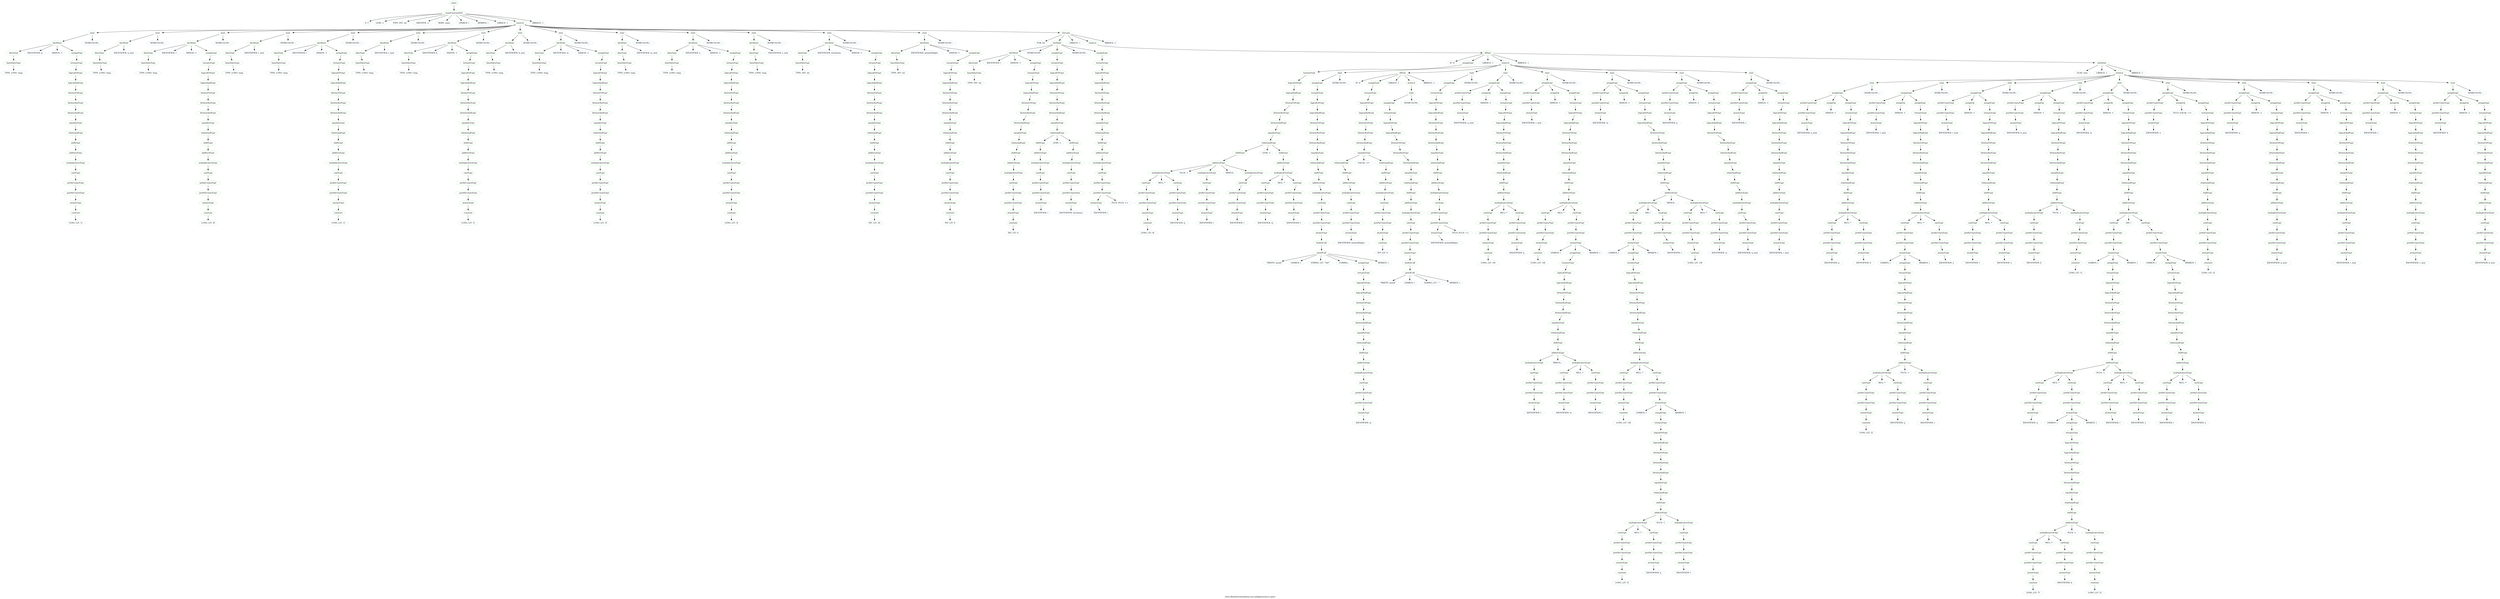 digraph {
 rankdir="TB";
 label="./test-files/benchmark/success-pidigits/source.spice";
 L4C0_entry [color="lightgreen",label="entry"];
 L4C0_mainFunctionDef [color="lightgreen",label="mainFunctionDef"];
 L4C0_entry -> L4C0_mainFunctionDef;
 L4C0 [color="lightblue",label="F: f"];
 L4C0_mainFunctionDef -> L4C0
 L4C1 [color="lightblue",label="LESS: <"];
 L4C0_mainFunctionDef -> L4C1
 L4C2 [color="lightblue",label="TYPE_INT: int"];
 L4C0_mainFunctionDef -> L4C2
 L4C5 [color="lightblue",label="GREATER: >"];
 L4C0_mainFunctionDef -> L4C5
 L4C7 [color="lightblue",label="MAIN: main"];
 L4C0_mainFunctionDef -> L4C7
 L4C11 [color="lightblue",label="LPAREN: ("];
 L4C0_mainFunctionDef -> L4C11
 L4C12 [color="lightblue",label="RPAREN: )"];
 L4C0_mainFunctionDef -> L4C12
 L4C14 [color="lightblue",label="LBRACE: {"];
 L4C0_mainFunctionDef -> L4C14
 L5C4_stmtLst [color="lightgreen",label="stmtLst"];
 L4C0_mainFunctionDef -> L5C4_stmtLst;
 L5C4_stmt [color="lightgreen",label="stmt"];
 L5C4_stmtLst -> L5C4_stmt;
 L5C4_declStmt [color="lightgreen",label="declStmt"];
 L5C4_stmt -> L5C4_declStmt;
 L5C4_dataType [color="lightgreen",label="dataType"];
 L5C4_declStmt -> L5C4_dataType;
 L5C4_baseDataType [color="lightgreen",label="baseDataType"];
 L5C4_dataType -> L5C4_baseDataType;
 L5C4 [color="lightblue",label="TYPE_LONG: long"];
 L5C4_baseDataType -> L5C4
 L5C9 [color="lightblue",label="IDENTIFIER: q"];
 L5C4_declStmt -> L5C9
 L5C11 [color="lightblue",label="ASSIGN: ="];
 L5C4_declStmt -> L5C11
 L5C13_assignExpr [color="lightgreen",label="assignExpr"];
 L5C4_declStmt -> L5C13_assignExpr;
 L5C13_ternaryExpr [color="lightgreen",label="ternaryExpr"];
 L5C13_assignExpr -> L5C13_ternaryExpr;
 L5C13_logicalOrExpr [color="lightgreen",label="logicalOrExpr"];
 L5C13_ternaryExpr -> L5C13_logicalOrExpr;
 L5C13_logicalAndExpr [color="lightgreen",label="logicalAndExpr"];
 L5C13_logicalOrExpr -> L5C13_logicalAndExpr;
 L5C13_bitwiseOrExpr [color="lightgreen",label="bitwiseOrExpr"];
 L5C13_logicalAndExpr -> L5C13_bitwiseOrExpr;
 L5C13_bitwiseXorExpr [color="lightgreen",label="bitwiseXorExpr"];
 L5C13_bitwiseOrExpr -> L5C13_bitwiseXorExpr;
 L5C13_bitwiseAndExpr [color="lightgreen",label="bitwiseAndExpr"];
 L5C13_bitwiseXorExpr -> L5C13_bitwiseAndExpr;
 L5C13_equalityExpr [color="lightgreen",label="equalityExpr"];
 L5C13_bitwiseAndExpr -> L5C13_equalityExpr;
 L5C13_relationalExpr [color="lightgreen",label="relationalExpr"];
 L5C13_equalityExpr -> L5C13_relationalExpr;
 L5C13_shiftExpr [color="lightgreen",label="shiftExpr"];
 L5C13_relationalExpr -> L5C13_shiftExpr;
 L5C13_additiveExpr [color="lightgreen",label="additiveExpr"];
 L5C13_shiftExpr -> L5C13_additiveExpr;
 L5C13_multiplicativeExpr [color="lightgreen",label="multiplicativeExpr"];
 L5C13_additiveExpr -> L5C13_multiplicativeExpr;
 L5C13_castExpr [color="lightgreen",label="castExpr"];
 L5C13_multiplicativeExpr -> L5C13_castExpr;
 L5C13_prefixUnaryExpr [color="lightgreen",label="prefixUnaryExpr"];
 L5C13_castExpr -> L5C13_prefixUnaryExpr;
 L5C13_postfixUnaryExpr [color="lightgreen",label="postfixUnaryExpr"];
 L5C13_prefixUnaryExpr -> L5C13_postfixUnaryExpr;
 L5C13_atomicExpr [color="lightgreen",label="atomicExpr"];
 L5C13_postfixUnaryExpr -> L5C13_atomicExpr;
 L5C13_constant [color="lightgreen",label="constant"];
 L5C13_atomicExpr -> L5C13_constant;
 L5C13 [color="lightblue",label="LONG_LIT: 1l"];
 L5C13_constant -> L5C13
 L5C15 [color="lightblue",label="SEMICOLON: ;"];
 L5C4_stmt -> L5C15
 L6C4_stmt [color="lightgreen",label="stmt"];
 L5C4_stmtLst -> L6C4_stmt;
 L6C4_declStmt [color="lightgreen",label="declStmt"];
 L6C4_stmt -> L6C4_declStmt;
 L6C4_dataType [color="lightgreen",label="dataType"];
 L6C4_declStmt -> L6C4_dataType;
 L6C4_baseDataType [color="lightgreen",label="baseDataType"];
 L6C4_dataType -> L6C4_baseDataType;
 L6C4 [color="lightblue",label="TYPE_LONG: long"];
 L6C4_baseDataType -> L6C4
 L6C9 [color="lightblue",label="IDENTIFIER: q_new"];
 L6C4_declStmt -> L6C9
 L6C14 [color="lightblue",label="SEMICOLON: ;"];
 L6C4_stmt -> L6C14
 L7C4_stmt [color="lightgreen",label="stmt"];
 L5C4_stmtLst -> L7C4_stmt;
 L7C4_declStmt [color="lightgreen",label="declStmt"];
 L7C4_stmt -> L7C4_declStmt;
 L7C4_dataType [color="lightgreen",label="dataType"];
 L7C4_declStmt -> L7C4_dataType;
 L7C4_baseDataType [color="lightgreen",label="baseDataType"];
 L7C4_dataType -> L7C4_baseDataType;
 L7C4 [color="lightblue",label="TYPE_LONG: long"];
 L7C4_baseDataType -> L7C4
 L7C9 [color="lightblue",label="IDENTIFIER: r"];
 L7C4_declStmt -> L7C9
 L7C11 [color="lightblue",label="ASSIGN: ="];
 L7C4_declStmt -> L7C11
 L7C13_assignExpr [color="lightgreen",label="assignExpr"];
 L7C4_declStmt -> L7C13_assignExpr;
 L7C13_ternaryExpr [color="lightgreen",label="ternaryExpr"];
 L7C13_assignExpr -> L7C13_ternaryExpr;
 L7C13_logicalOrExpr [color="lightgreen",label="logicalOrExpr"];
 L7C13_ternaryExpr -> L7C13_logicalOrExpr;
 L7C13_logicalAndExpr [color="lightgreen",label="logicalAndExpr"];
 L7C13_logicalOrExpr -> L7C13_logicalAndExpr;
 L7C13_bitwiseOrExpr [color="lightgreen",label="bitwiseOrExpr"];
 L7C13_logicalAndExpr -> L7C13_bitwiseOrExpr;
 L7C13_bitwiseXorExpr [color="lightgreen",label="bitwiseXorExpr"];
 L7C13_bitwiseOrExpr -> L7C13_bitwiseXorExpr;
 L7C13_bitwiseAndExpr [color="lightgreen",label="bitwiseAndExpr"];
 L7C13_bitwiseXorExpr -> L7C13_bitwiseAndExpr;
 L7C13_equalityExpr [color="lightgreen",label="equalityExpr"];
 L7C13_bitwiseAndExpr -> L7C13_equalityExpr;
 L7C13_relationalExpr [color="lightgreen",label="relationalExpr"];
 L7C13_equalityExpr -> L7C13_relationalExpr;
 L7C13_shiftExpr [color="lightgreen",label="shiftExpr"];
 L7C13_relationalExpr -> L7C13_shiftExpr;
 L7C13_additiveExpr [color="lightgreen",label="additiveExpr"];
 L7C13_shiftExpr -> L7C13_additiveExpr;
 L7C13_multiplicativeExpr [color="lightgreen",label="multiplicativeExpr"];
 L7C13_additiveExpr -> L7C13_multiplicativeExpr;
 L7C13_castExpr [color="lightgreen",label="castExpr"];
 L7C13_multiplicativeExpr -> L7C13_castExpr;
 L7C13_prefixUnaryExpr [color="lightgreen",label="prefixUnaryExpr"];
 L7C13_castExpr -> L7C13_prefixUnaryExpr;
 L7C13_postfixUnaryExpr [color="lightgreen",label="postfixUnaryExpr"];
 L7C13_prefixUnaryExpr -> L7C13_postfixUnaryExpr;
 L7C13_atomicExpr [color="lightgreen",label="atomicExpr"];
 L7C13_postfixUnaryExpr -> L7C13_atomicExpr;
 L7C13_constant [color="lightgreen",label="constant"];
 L7C13_atomicExpr -> L7C13_constant;
 L7C13 [color="lightblue",label="LONG_LIT: 0l"];
 L7C13_constant -> L7C13
 L7C15 [color="lightblue",label="SEMICOLON: ;"];
 L7C4_stmt -> L7C15
 L8C4_stmt [color="lightgreen",label="stmt"];
 L5C4_stmtLst -> L8C4_stmt;
 L8C4_declStmt [color="lightgreen",label="declStmt"];
 L8C4_stmt -> L8C4_declStmt;
 L8C4_dataType [color="lightgreen",label="dataType"];
 L8C4_declStmt -> L8C4_dataType;
 L8C4_baseDataType [color="lightgreen",label="baseDataType"];
 L8C4_dataType -> L8C4_baseDataType;
 L8C4 [color="lightblue",label="TYPE_LONG: long"];
 L8C4_baseDataType -> L8C4
 L8C9 [color="lightblue",label="IDENTIFIER: r_new"];
 L8C4_declStmt -> L8C9
 L8C14 [color="lightblue",label="SEMICOLON: ;"];
 L8C4_stmt -> L8C14
 L9C4_stmt [color="lightgreen",label="stmt"];
 L5C4_stmtLst -> L9C4_stmt;
 L9C4_declStmt [color="lightgreen",label="declStmt"];
 L9C4_stmt -> L9C4_declStmt;
 L9C4_dataType [color="lightgreen",label="dataType"];
 L9C4_declStmt -> L9C4_dataType;
 L9C4_baseDataType [color="lightgreen",label="baseDataType"];
 L9C4_dataType -> L9C4_baseDataType;
 L9C4 [color="lightblue",label="TYPE_LONG: long"];
 L9C4_baseDataType -> L9C4
 L9C9 [color="lightblue",label="IDENTIFIER: t"];
 L9C4_declStmt -> L9C9
 L9C11 [color="lightblue",label="ASSIGN: ="];
 L9C4_declStmt -> L9C11
 L9C13_assignExpr [color="lightgreen",label="assignExpr"];
 L9C4_declStmt -> L9C13_assignExpr;
 L9C13_ternaryExpr [color="lightgreen",label="ternaryExpr"];
 L9C13_assignExpr -> L9C13_ternaryExpr;
 L9C13_logicalOrExpr [color="lightgreen",label="logicalOrExpr"];
 L9C13_ternaryExpr -> L9C13_logicalOrExpr;
 L9C13_logicalAndExpr [color="lightgreen",label="logicalAndExpr"];
 L9C13_logicalOrExpr -> L9C13_logicalAndExpr;
 L9C13_bitwiseOrExpr [color="lightgreen",label="bitwiseOrExpr"];
 L9C13_logicalAndExpr -> L9C13_bitwiseOrExpr;
 L9C13_bitwiseXorExpr [color="lightgreen",label="bitwiseXorExpr"];
 L9C13_bitwiseOrExpr -> L9C13_bitwiseXorExpr;
 L9C13_bitwiseAndExpr [color="lightgreen",label="bitwiseAndExpr"];
 L9C13_bitwiseXorExpr -> L9C13_bitwiseAndExpr;
 L9C13_equalityExpr [color="lightgreen",label="equalityExpr"];
 L9C13_bitwiseAndExpr -> L9C13_equalityExpr;
 L9C13_relationalExpr [color="lightgreen",label="relationalExpr"];
 L9C13_equalityExpr -> L9C13_relationalExpr;
 L9C13_shiftExpr [color="lightgreen",label="shiftExpr"];
 L9C13_relationalExpr -> L9C13_shiftExpr;
 L9C13_additiveExpr [color="lightgreen",label="additiveExpr"];
 L9C13_shiftExpr -> L9C13_additiveExpr;
 L9C13_multiplicativeExpr [color="lightgreen",label="multiplicativeExpr"];
 L9C13_additiveExpr -> L9C13_multiplicativeExpr;
 L9C13_castExpr [color="lightgreen",label="castExpr"];
 L9C13_multiplicativeExpr -> L9C13_castExpr;
 L9C13_prefixUnaryExpr [color="lightgreen",label="prefixUnaryExpr"];
 L9C13_castExpr -> L9C13_prefixUnaryExpr;
 L9C13_postfixUnaryExpr [color="lightgreen",label="postfixUnaryExpr"];
 L9C13_prefixUnaryExpr -> L9C13_postfixUnaryExpr;
 L9C13_atomicExpr [color="lightgreen",label="atomicExpr"];
 L9C13_postfixUnaryExpr -> L9C13_atomicExpr;
 L9C13_constant [color="lightgreen",label="constant"];
 L9C13_atomicExpr -> L9C13_constant;
 L9C13 [color="lightblue",label="LONG_LIT: 1l"];
 L9C13_constant -> L9C13
 L9C15 [color="lightblue",label="SEMICOLON: ;"];
 L9C4_stmt -> L9C15
 L10C4_stmt [color="lightgreen",label="stmt"];
 L5C4_stmtLst -> L10C4_stmt;
 L10C4_declStmt [color="lightgreen",label="declStmt"];
 L10C4_stmt -> L10C4_declStmt;
 L10C4_dataType [color="lightgreen",label="dataType"];
 L10C4_declStmt -> L10C4_dataType;
 L10C4_baseDataType [color="lightgreen",label="baseDataType"];
 L10C4_dataType -> L10C4_baseDataType;
 L10C4 [color="lightblue",label="TYPE_LONG: long"];
 L10C4_baseDataType -> L10C4
 L10C9 [color="lightblue",label="IDENTIFIER: t_new"];
 L10C4_declStmt -> L10C9
 L10C14 [color="lightblue",label="SEMICOLON: ;"];
 L10C4_stmt -> L10C14
 L11C4_stmt [color="lightgreen",label="stmt"];
 L5C4_stmtLst -> L11C4_stmt;
 L11C4_declStmt [color="lightgreen",label="declStmt"];
 L11C4_stmt -> L11C4_declStmt;
 L11C4_dataType [color="lightgreen",label="dataType"];
 L11C4_declStmt -> L11C4_dataType;
 L11C4_baseDataType [color="lightgreen",label="baseDataType"];
 L11C4_dataType -> L11C4_baseDataType;
 L11C4 [color="lightblue",label="TYPE_LONG: long"];
 L11C4_baseDataType -> L11C4
 L11C9 [color="lightblue",label="IDENTIFIER: k"];
 L11C4_declStmt -> L11C9
 L11C11 [color="lightblue",label="ASSIGN: ="];
 L11C4_declStmt -> L11C11
 L11C13_assignExpr [color="lightgreen",label="assignExpr"];
 L11C4_declStmt -> L11C13_assignExpr;
 L11C13_ternaryExpr [color="lightgreen",label="ternaryExpr"];
 L11C13_assignExpr -> L11C13_ternaryExpr;
 L11C13_logicalOrExpr [color="lightgreen",label="logicalOrExpr"];
 L11C13_ternaryExpr -> L11C13_logicalOrExpr;
 L11C13_logicalAndExpr [color="lightgreen",label="logicalAndExpr"];
 L11C13_logicalOrExpr -> L11C13_logicalAndExpr;
 L11C13_bitwiseOrExpr [color="lightgreen",label="bitwiseOrExpr"];
 L11C13_logicalAndExpr -> L11C13_bitwiseOrExpr;
 L11C13_bitwiseXorExpr [color="lightgreen",label="bitwiseXorExpr"];
 L11C13_bitwiseOrExpr -> L11C13_bitwiseXorExpr;
 L11C13_bitwiseAndExpr [color="lightgreen",label="bitwiseAndExpr"];
 L11C13_bitwiseXorExpr -> L11C13_bitwiseAndExpr;
 L11C13_equalityExpr [color="lightgreen",label="equalityExpr"];
 L11C13_bitwiseAndExpr -> L11C13_equalityExpr;
 L11C13_relationalExpr [color="lightgreen",label="relationalExpr"];
 L11C13_equalityExpr -> L11C13_relationalExpr;
 L11C13_shiftExpr [color="lightgreen",label="shiftExpr"];
 L11C13_relationalExpr -> L11C13_shiftExpr;
 L11C13_additiveExpr [color="lightgreen",label="additiveExpr"];
 L11C13_shiftExpr -> L11C13_additiveExpr;
 L11C13_multiplicativeExpr [color="lightgreen",label="multiplicativeExpr"];
 L11C13_additiveExpr -> L11C13_multiplicativeExpr;
 L11C13_castExpr [color="lightgreen",label="castExpr"];
 L11C13_multiplicativeExpr -> L11C13_castExpr;
 L11C13_prefixUnaryExpr [color="lightgreen",label="prefixUnaryExpr"];
 L11C13_castExpr -> L11C13_prefixUnaryExpr;
 L11C13_postfixUnaryExpr [color="lightgreen",label="postfixUnaryExpr"];
 L11C13_prefixUnaryExpr -> L11C13_postfixUnaryExpr;
 L11C13_atomicExpr [color="lightgreen",label="atomicExpr"];
 L11C13_postfixUnaryExpr -> L11C13_atomicExpr;
 L11C13_constant [color="lightgreen",label="constant"];
 L11C13_atomicExpr -> L11C13_constant;
 L11C13 [color="lightblue",label="LONG_LIT: 1l"];
 L11C13_constant -> L11C13
 L11C15 [color="lightblue",label="SEMICOLON: ;"];
 L11C4_stmt -> L11C15
 L12C4_stmt [color="lightgreen",label="stmt"];
 L5C4_stmtLst -> L12C4_stmt;
 L12C4_declStmt [color="lightgreen",label="declStmt"];
 L12C4_stmt -> L12C4_declStmt;
 L12C4_dataType [color="lightgreen",label="dataType"];
 L12C4_declStmt -> L12C4_dataType;
 L12C4_baseDataType [color="lightgreen",label="baseDataType"];
 L12C4_dataType -> L12C4_baseDataType;
 L12C4 [color="lightblue",label="TYPE_LONG: long"];
 L12C4_baseDataType -> L12C4
 L12C9 [color="lightblue",label="IDENTIFIER: k_new"];
 L12C4_declStmt -> L12C9
 L12C14 [color="lightblue",label="SEMICOLON: ;"];
 L12C4_stmt -> L12C14
 L13C4_stmt [color="lightgreen",label="stmt"];
 L5C4_stmtLst -> L13C4_stmt;
 L13C4_declStmt [color="lightgreen",label="declStmt"];
 L13C4_stmt -> L13C4_declStmt;
 L13C4_dataType [color="lightgreen",label="dataType"];
 L13C4_declStmt -> L13C4_dataType;
 L13C4_baseDataType [color="lightgreen",label="baseDataType"];
 L13C4_dataType -> L13C4_baseDataType;
 L13C4 [color="lightblue",label="TYPE_LONG: long"];
 L13C4_baseDataType -> L13C4
 L13C9 [color="lightblue",label="IDENTIFIER: m"];
 L13C4_declStmt -> L13C9
 L13C11 [color="lightblue",label="ASSIGN: ="];
 L13C4_declStmt -> L13C11
 L13C13_assignExpr [color="lightgreen",label="assignExpr"];
 L13C4_declStmt -> L13C13_assignExpr;
 L13C13_ternaryExpr [color="lightgreen",label="ternaryExpr"];
 L13C13_assignExpr -> L13C13_ternaryExpr;
 L13C13_logicalOrExpr [color="lightgreen",label="logicalOrExpr"];
 L13C13_ternaryExpr -> L13C13_logicalOrExpr;
 L13C13_logicalAndExpr [color="lightgreen",label="logicalAndExpr"];
 L13C13_logicalOrExpr -> L13C13_logicalAndExpr;
 L13C13_bitwiseOrExpr [color="lightgreen",label="bitwiseOrExpr"];
 L13C13_logicalAndExpr -> L13C13_bitwiseOrExpr;
 L13C13_bitwiseXorExpr [color="lightgreen",label="bitwiseXorExpr"];
 L13C13_bitwiseOrExpr -> L13C13_bitwiseXorExpr;
 L13C13_bitwiseAndExpr [color="lightgreen",label="bitwiseAndExpr"];
 L13C13_bitwiseXorExpr -> L13C13_bitwiseAndExpr;
 L13C13_equalityExpr [color="lightgreen",label="equalityExpr"];
 L13C13_bitwiseAndExpr -> L13C13_equalityExpr;
 L13C13_relationalExpr [color="lightgreen",label="relationalExpr"];
 L13C13_equalityExpr -> L13C13_relationalExpr;
 L13C13_shiftExpr [color="lightgreen",label="shiftExpr"];
 L13C13_relationalExpr -> L13C13_shiftExpr;
 L13C13_additiveExpr [color="lightgreen",label="additiveExpr"];
 L13C13_shiftExpr -> L13C13_additiveExpr;
 L13C13_multiplicativeExpr [color="lightgreen",label="multiplicativeExpr"];
 L13C13_additiveExpr -> L13C13_multiplicativeExpr;
 L13C13_castExpr [color="lightgreen",label="castExpr"];
 L13C13_multiplicativeExpr -> L13C13_castExpr;
 L13C13_prefixUnaryExpr [color="lightgreen",label="prefixUnaryExpr"];
 L13C13_castExpr -> L13C13_prefixUnaryExpr;
 L13C13_postfixUnaryExpr [color="lightgreen",label="postfixUnaryExpr"];
 L13C13_prefixUnaryExpr -> L13C13_postfixUnaryExpr;
 L13C13_atomicExpr [color="lightgreen",label="atomicExpr"];
 L13C13_postfixUnaryExpr -> L13C13_atomicExpr;
 L13C13_constant [color="lightgreen",label="constant"];
 L13C13_atomicExpr -> L13C13_constant;
 L13C13 [color="lightblue",label="LONG_LIT: 3l"];
 L13C13_constant -> L13C13
 L13C15 [color="lightblue",label="SEMICOLON: ;"];
 L13C4_stmt -> L13C15
 L14C4_stmt [color="lightgreen",label="stmt"];
 L5C4_stmtLst -> L14C4_stmt;
 L14C4_declStmt [color="lightgreen",label="declStmt"];
 L14C4_stmt -> L14C4_declStmt;
 L14C4_dataType [color="lightgreen",label="dataType"];
 L14C4_declStmt -> L14C4_dataType;
 L14C4_baseDataType [color="lightgreen",label="baseDataType"];
 L14C4_dataType -> L14C4_baseDataType;
 L14C4 [color="lightblue",label="TYPE_LONG: long"];
 L14C4_baseDataType -> L14C4
 L14C9 [color="lightblue",label="IDENTIFIER: m_new"];
 L14C4_declStmt -> L14C9
 L14C14 [color="lightblue",label="SEMICOLON: ;"];
 L14C4_stmt -> L14C14
 L15C4_stmt [color="lightgreen",label="stmt"];
 L5C4_stmtLst -> L15C4_stmt;
 L15C4_declStmt [color="lightgreen",label="declStmt"];
 L15C4_stmt -> L15C4_declStmt;
 L15C4_dataType [color="lightgreen",label="dataType"];
 L15C4_declStmt -> L15C4_dataType;
 L15C4_baseDataType [color="lightgreen",label="baseDataType"];
 L15C4_dataType -> L15C4_baseDataType;
 L15C4 [color="lightblue",label="TYPE_LONG: long"];
 L15C4_baseDataType -> L15C4
 L15C9 [color="lightblue",label="IDENTIFIER: x"];
 L15C4_declStmt -> L15C9
 L15C11 [color="lightblue",label="ASSIGN: ="];
 L15C4_declStmt -> L15C11
 L15C13_assignExpr [color="lightgreen",label="assignExpr"];
 L15C4_declStmt -> L15C13_assignExpr;
 L15C13_ternaryExpr [color="lightgreen",label="ternaryExpr"];
 L15C13_assignExpr -> L15C13_ternaryExpr;
 L15C13_logicalOrExpr [color="lightgreen",label="logicalOrExpr"];
 L15C13_ternaryExpr -> L15C13_logicalOrExpr;
 L15C13_logicalAndExpr [color="lightgreen",label="logicalAndExpr"];
 L15C13_logicalOrExpr -> L15C13_logicalAndExpr;
 L15C13_bitwiseOrExpr [color="lightgreen",label="bitwiseOrExpr"];
 L15C13_logicalAndExpr -> L15C13_bitwiseOrExpr;
 L15C13_bitwiseXorExpr [color="lightgreen",label="bitwiseXorExpr"];
 L15C13_bitwiseOrExpr -> L15C13_bitwiseXorExpr;
 L15C13_bitwiseAndExpr [color="lightgreen",label="bitwiseAndExpr"];
 L15C13_bitwiseXorExpr -> L15C13_bitwiseAndExpr;
 L15C13_equalityExpr [color="lightgreen",label="equalityExpr"];
 L15C13_bitwiseAndExpr -> L15C13_equalityExpr;
 L15C13_relationalExpr [color="lightgreen",label="relationalExpr"];
 L15C13_equalityExpr -> L15C13_relationalExpr;
 L15C13_shiftExpr [color="lightgreen",label="shiftExpr"];
 L15C13_relationalExpr -> L15C13_shiftExpr;
 L15C13_additiveExpr [color="lightgreen",label="additiveExpr"];
 L15C13_shiftExpr -> L15C13_additiveExpr;
 L15C13_multiplicativeExpr [color="lightgreen",label="multiplicativeExpr"];
 L15C13_additiveExpr -> L15C13_multiplicativeExpr;
 L15C13_castExpr [color="lightgreen",label="castExpr"];
 L15C13_multiplicativeExpr -> L15C13_castExpr;
 L15C13_prefixUnaryExpr [color="lightgreen",label="prefixUnaryExpr"];
 L15C13_castExpr -> L15C13_prefixUnaryExpr;
 L15C13_postfixUnaryExpr [color="lightgreen",label="postfixUnaryExpr"];
 L15C13_prefixUnaryExpr -> L15C13_postfixUnaryExpr;
 L15C13_atomicExpr [color="lightgreen",label="atomicExpr"];
 L15C13_postfixUnaryExpr -> L15C13_atomicExpr;
 L15C13_constant [color="lightgreen",label="constant"];
 L15C13_atomicExpr -> L15C13_constant;
 L15C13 [color="lightblue",label="LONG_LIT: 3l"];
 L15C13_constant -> L15C13
 L15C15 [color="lightblue",label="SEMICOLON: ;"];
 L15C4_stmt -> L15C15
 L16C4_stmt [color="lightgreen",label="stmt"];
 L5C4_stmtLst -> L16C4_stmt;
 L16C4_declStmt [color="lightgreen",label="declStmt"];
 L16C4_stmt -> L16C4_declStmt;
 L16C4_dataType [color="lightgreen",label="dataType"];
 L16C4_declStmt -> L16C4_dataType;
 L16C4_baseDataType [color="lightgreen",label="baseDataType"];
 L16C4_dataType -> L16C4_baseDataType;
 L16C4 [color="lightblue",label="TYPE_LONG: long"];
 L16C4_baseDataType -> L16C4
 L16C9 [color="lightblue",label="IDENTIFIER: x_new"];
 L16C4_declStmt -> L16C9
 L16C14 [color="lightblue",label="SEMICOLON: ;"];
 L16C4_stmt -> L16C14
 L18C4_stmt [color="lightgreen",label="stmt"];
 L5C4_stmtLst -> L18C4_stmt;
 L18C4_declStmt [color="lightgreen",label="declStmt"];
 L18C4_stmt -> L18C4_declStmt;
 L18C4_dataType [color="lightgreen",label="dataType"];
 L18C4_declStmt -> L18C4_dataType;
 L18C4_baseDataType [color="lightgreen",label="baseDataType"];
 L18C4_dataType -> L18C4_baseDataType;
 L18C4 [color="lightblue",label="TYPE_INT: int"];
 L18C4_baseDataType -> L18C4
 L18C8 [color="lightblue",label="IDENTIFIER: iterations"];
 L18C4_declStmt -> L18C8
 L18C19 [color="lightblue",label="ASSIGN: ="];
 L18C4_declStmt -> L18C19
 L18C21_assignExpr [color="lightgreen",label="assignExpr"];
 L18C4_declStmt -> L18C21_assignExpr;
 L18C21_ternaryExpr [color="lightgreen",label="ternaryExpr"];
 L18C21_assignExpr -> L18C21_ternaryExpr;
 L18C21_logicalOrExpr [color="lightgreen",label="logicalOrExpr"];
 L18C21_ternaryExpr -> L18C21_logicalOrExpr;
 L18C21_logicalAndExpr [color="lightgreen",label="logicalAndExpr"];
 L18C21_logicalOrExpr -> L18C21_logicalAndExpr;
 L18C21_bitwiseOrExpr [color="lightgreen",label="bitwiseOrExpr"];
 L18C21_logicalAndExpr -> L18C21_bitwiseOrExpr;
 L18C21_bitwiseXorExpr [color="lightgreen",label="bitwiseXorExpr"];
 L18C21_bitwiseOrExpr -> L18C21_bitwiseXorExpr;
 L18C21_bitwiseAndExpr [color="lightgreen",label="bitwiseAndExpr"];
 L18C21_bitwiseXorExpr -> L18C21_bitwiseAndExpr;
 L18C21_equalityExpr [color="lightgreen",label="equalityExpr"];
 L18C21_bitwiseAndExpr -> L18C21_equalityExpr;
 L18C21_relationalExpr [color="lightgreen",label="relationalExpr"];
 L18C21_equalityExpr -> L18C21_relationalExpr;
 L18C21_shiftExpr [color="lightgreen",label="shiftExpr"];
 L18C21_relationalExpr -> L18C21_shiftExpr;
 L18C21_additiveExpr [color="lightgreen",label="additiveExpr"];
 L18C21_shiftExpr -> L18C21_additiveExpr;
 L18C21_multiplicativeExpr [color="lightgreen",label="multiplicativeExpr"];
 L18C21_additiveExpr -> L18C21_multiplicativeExpr;
 L18C21_castExpr [color="lightgreen",label="castExpr"];
 L18C21_multiplicativeExpr -> L18C21_castExpr;
 L18C21_prefixUnaryExpr [color="lightgreen",label="prefixUnaryExpr"];
 L18C21_castExpr -> L18C21_prefixUnaryExpr;
 L18C21_postfixUnaryExpr [color="lightgreen",label="postfixUnaryExpr"];
 L18C21_prefixUnaryExpr -> L18C21_postfixUnaryExpr;
 L18C21_atomicExpr [color="lightgreen",label="atomicExpr"];
 L18C21_postfixUnaryExpr -> L18C21_atomicExpr;
 L18C21_constant [color="lightgreen",label="constant"];
 L18C21_atomicExpr -> L18C21_constant;
 L18C21 [color="lightblue",label="INT_LIT: 20"];
 L18C21_constant -> L18C21
 L18C23 [color="lightblue",label="SEMICOLON: ;"];
 L18C4_stmt -> L18C23
 L19C4_stmt [color="lightgreen",label="stmt"];
 L5C4_stmtLst -> L19C4_stmt;
 L19C4_declStmt [color="lightgreen",label="declStmt"];
 L19C4_stmt -> L19C4_declStmt;
 L19C4_dataType [color="lightgreen",label="dataType"];
 L19C4_declStmt -> L19C4_dataType;
 L19C4_baseDataType [color="lightgreen",label="baseDataType"];
 L19C4_dataType -> L19C4_baseDataType;
 L19C4 [color="lightblue",label="TYPE_INT: int"];
 L19C4_baseDataType -> L19C4
 L19C8 [color="lightblue",label="IDENTIFIER: printedDigits"];
 L19C4_declStmt -> L19C8
 L19C22 [color="lightblue",label="ASSIGN: ="];
 L19C4_declStmt -> L19C22
 L19C24_assignExpr [color="lightgreen",label="assignExpr"];
 L19C4_declStmt -> L19C24_assignExpr;
 L19C24_ternaryExpr [color="lightgreen",label="ternaryExpr"];
 L19C24_assignExpr -> L19C24_ternaryExpr;
 L19C24_logicalOrExpr [color="lightgreen",label="logicalOrExpr"];
 L19C24_ternaryExpr -> L19C24_logicalOrExpr;
 L19C24_logicalAndExpr [color="lightgreen",label="logicalAndExpr"];
 L19C24_logicalOrExpr -> L19C24_logicalAndExpr;
 L19C24_bitwiseOrExpr [color="lightgreen",label="bitwiseOrExpr"];
 L19C24_logicalAndExpr -> L19C24_bitwiseOrExpr;
 L19C24_bitwiseXorExpr [color="lightgreen",label="bitwiseXorExpr"];
 L19C24_bitwiseOrExpr -> L19C24_bitwiseXorExpr;
 L19C24_bitwiseAndExpr [color="lightgreen",label="bitwiseAndExpr"];
 L19C24_bitwiseXorExpr -> L19C24_bitwiseAndExpr;
 L19C24_equalityExpr [color="lightgreen",label="equalityExpr"];
 L19C24_bitwiseAndExpr -> L19C24_equalityExpr;
 L19C24_relationalExpr [color="lightgreen",label="relationalExpr"];
 L19C24_equalityExpr -> L19C24_relationalExpr;
 L19C24_shiftExpr [color="lightgreen",label="shiftExpr"];
 L19C24_relationalExpr -> L19C24_shiftExpr;
 L19C24_additiveExpr [color="lightgreen",label="additiveExpr"];
 L19C24_shiftExpr -> L19C24_additiveExpr;
 L19C24_multiplicativeExpr [color="lightgreen",label="multiplicativeExpr"];
 L19C24_additiveExpr -> L19C24_multiplicativeExpr;
 L19C24_castExpr [color="lightgreen",label="castExpr"];
 L19C24_multiplicativeExpr -> L19C24_castExpr;
 L19C24_prefixUnaryExpr [color="lightgreen",label="prefixUnaryExpr"];
 L19C24_castExpr -> L19C24_prefixUnaryExpr;
 L19C24_postfixUnaryExpr [color="lightgreen",label="postfixUnaryExpr"];
 L19C24_prefixUnaryExpr -> L19C24_postfixUnaryExpr;
 L19C24_atomicExpr [color="lightgreen",label="atomicExpr"];
 L19C24_postfixUnaryExpr -> L19C24_atomicExpr;
 L19C24_constant [color="lightgreen",label="constant"];
 L19C24_atomicExpr -> L19C24_constant;
 L19C24 [color="lightblue",label="INT_LIT: 0"];
 L19C24_constant -> L19C24
 L19C25 [color="lightblue",label="SEMICOLON: ;"];
 L19C4_stmt -> L19C25
 L21C4_forLoop [color="lightgreen",label="forLoop"];
 L5C4_stmtLst -> L21C4_forLoop;
 L21C4 [color="lightblue",label="FOR: for"];
 L21C4_forLoop -> L21C4
 L21C8_forHead [color="lightgreen",label="forHead"];
 L21C4_forLoop -> L21C8_forHead;
 L21C8_declStmt [color="lightgreen",label="declStmt"];
 L21C8_forHead -> L21C8_declStmt;
 L21C8_dataType [color="lightgreen",label="dataType"];
 L21C8_declStmt -> L21C8_dataType;
 L21C8_baseDataType [color="lightgreen",label="baseDataType"];
 L21C8_dataType -> L21C8_baseDataType;
 L21C8 [color="lightblue",label="TYPE_INT: int"];
 L21C8_baseDataType -> L21C8
 L21C12 [color="lightblue",label="IDENTIFIER: i"];
 L21C8_declStmt -> L21C12
 L21C14 [color="lightblue",label="ASSIGN: ="];
 L21C8_declStmt -> L21C14
 L21C16_assignExpr [color="lightgreen",label="assignExpr"];
 L21C8_declStmt -> L21C16_assignExpr;
 L21C16_ternaryExpr [color="lightgreen",label="ternaryExpr"];
 L21C16_assignExpr -> L21C16_ternaryExpr;
 L21C16_logicalOrExpr [color="lightgreen",label="logicalOrExpr"];
 L21C16_ternaryExpr -> L21C16_logicalOrExpr;
 L21C16_logicalAndExpr [color="lightgreen",label="logicalAndExpr"];
 L21C16_logicalOrExpr -> L21C16_logicalAndExpr;
 L21C16_bitwiseOrExpr [color="lightgreen",label="bitwiseOrExpr"];
 L21C16_logicalAndExpr -> L21C16_bitwiseOrExpr;
 L21C16_bitwiseXorExpr [color="lightgreen",label="bitwiseXorExpr"];
 L21C16_bitwiseOrExpr -> L21C16_bitwiseXorExpr;
 L21C16_bitwiseAndExpr [color="lightgreen",label="bitwiseAndExpr"];
 L21C16_bitwiseXorExpr -> L21C16_bitwiseAndExpr;
 L21C16_equalityExpr [color="lightgreen",label="equalityExpr"];
 L21C16_bitwiseAndExpr -> L21C16_equalityExpr;
 L21C16_relationalExpr [color="lightgreen",label="relationalExpr"];
 L21C16_equalityExpr -> L21C16_relationalExpr;
 L21C16_shiftExpr [color="lightgreen",label="shiftExpr"];
 L21C16_relationalExpr -> L21C16_shiftExpr;
 L21C16_additiveExpr [color="lightgreen",label="additiveExpr"];
 L21C16_shiftExpr -> L21C16_additiveExpr;
 L21C16_multiplicativeExpr [color="lightgreen",label="multiplicativeExpr"];
 L21C16_additiveExpr -> L21C16_multiplicativeExpr;
 L21C16_castExpr [color="lightgreen",label="castExpr"];
 L21C16_multiplicativeExpr -> L21C16_castExpr;
 L21C16_prefixUnaryExpr [color="lightgreen",label="prefixUnaryExpr"];
 L21C16_castExpr -> L21C16_prefixUnaryExpr;
 L21C16_postfixUnaryExpr [color="lightgreen",label="postfixUnaryExpr"];
 L21C16_prefixUnaryExpr -> L21C16_postfixUnaryExpr;
 L21C16_atomicExpr [color="lightgreen",label="atomicExpr"];
 L21C16_postfixUnaryExpr -> L21C16_atomicExpr;
 L21C16_constant [color="lightgreen",label="constant"];
 L21C16_atomicExpr -> L21C16_constant;
 L21C16 [color="lightblue",label="INT_LIT: 0"];
 L21C16_constant -> L21C16
 L21C17 [color="lightblue",label="SEMICOLON: ;"];
 L21C8_forHead -> L21C17
 L21C19_assignExpr [color="lightgreen",label="assignExpr"];
 L21C8_forHead -> L21C19_assignExpr;
 L21C19_ternaryExpr [color="lightgreen",label="ternaryExpr"];
 L21C19_assignExpr -> L21C19_ternaryExpr;
 L21C19_logicalOrExpr [color="lightgreen",label="logicalOrExpr"];
 L21C19_ternaryExpr -> L21C19_logicalOrExpr;
 L21C19_logicalAndExpr [color="lightgreen",label="logicalAndExpr"];
 L21C19_logicalOrExpr -> L21C19_logicalAndExpr;
 L21C19_bitwiseOrExpr [color="lightgreen",label="bitwiseOrExpr"];
 L21C19_logicalAndExpr -> L21C19_bitwiseOrExpr;
 L21C19_bitwiseXorExpr [color="lightgreen",label="bitwiseXorExpr"];
 L21C19_bitwiseOrExpr -> L21C19_bitwiseXorExpr;
 L21C19_bitwiseAndExpr [color="lightgreen",label="bitwiseAndExpr"];
 L21C19_bitwiseXorExpr -> L21C19_bitwiseAndExpr;
 L21C19_equalityExpr [color="lightgreen",label="equalityExpr"];
 L21C19_bitwiseAndExpr -> L21C19_equalityExpr;
 L21C19_relationalExpr [color="lightgreen",label="relationalExpr"];
 L21C19_equalityExpr -> L21C19_relationalExpr;
 L21C19_shiftExpr [color="lightgreen",label="shiftExpr"];
 L21C19_relationalExpr -> L21C19_shiftExpr;
 L21C19_additiveExpr [color="lightgreen",label="additiveExpr"];
 L21C19_shiftExpr -> L21C19_additiveExpr;
 L21C19_multiplicativeExpr [color="lightgreen",label="multiplicativeExpr"];
 L21C19_additiveExpr -> L21C19_multiplicativeExpr;
 L21C19_castExpr [color="lightgreen",label="castExpr"];
 L21C19_multiplicativeExpr -> L21C19_castExpr;
 L21C19_prefixUnaryExpr [color="lightgreen",label="prefixUnaryExpr"];
 L21C19_castExpr -> L21C19_prefixUnaryExpr;
 L21C19_postfixUnaryExpr [color="lightgreen",label="postfixUnaryExpr"];
 L21C19_prefixUnaryExpr -> L21C19_postfixUnaryExpr;
 L21C19_atomicExpr [color="lightgreen",label="atomicExpr"];
 L21C19_postfixUnaryExpr -> L21C19_atomicExpr;
 L21C19 [color="lightblue",label="IDENTIFIER: i"];
 L21C19_atomicExpr -> L21C19
 L21C21 [color="lightblue",label="LESS: <"];
 L21C19_relationalExpr -> L21C21
 L21C23_shiftExpr [color="lightgreen",label="shiftExpr"];
 L21C19_relationalExpr -> L21C23_shiftExpr;
 L21C23_additiveExpr [color="lightgreen",label="additiveExpr"];
 L21C23_shiftExpr -> L21C23_additiveExpr;
 L21C23_multiplicativeExpr [color="lightgreen",label="multiplicativeExpr"];
 L21C23_additiveExpr -> L21C23_multiplicativeExpr;
 L21C23_castExpr [color="lightgreen",label="castExpr"];
 L21C23_multiplicativeExpr -> L21C23_castExpr;
 L21C23_prefixUnaryExpr [color="lightgreen",label="prefixUnaryExpr"];
 L21C23_castExpr -> L21C23_prefixUnaryExpr;
 L21C23_postfixUnaryExpr [color="lightgreen",label="postfixUnaryExpr"];
 L21C23_prefixUnaryExpr -> L21C23_postfixUnaryExpr;
 L21C23_atomicExpr [color="lightgreen",label="atomicExpr"];
 L21C23_postfixUnaryExpr -> L21C23_atomicExpr;
 L21C23 [color="lightblue",label="IDENTIFIER: iterations"];
 L21C23_atomicExpr -> L21C23
 L21C33 [color="lightblue",label="SEMICOLON: ;"];
 L21C8_forHead -> L21C33
 L21C35_assignExpr [color="lightgreen",label="assignExpr"];
 L21C8_forHead -> L21C35_assignExpr;
 L21C35_ternaryExpr [color="lightgreen",label="ternaryExpr"];
 L21C35_assignExpr -> L21C35_ternaryExpr;
 L21C35_logicalOrExpr [color="lightgreen",label="logicalOrExpr"];
 L21C35_ternaryExpr -> L21C35_logicalOrExpr;
 L21C35_logicalAndExpr [color="lightgreen",label="logicalAndExpr"];
 L21C35_logicalOrExpr -> L21C35_logicalAndExpr;
 L21C35_bitwiseOrExpr [color="lightgreen",label="bitwiseOrExpr"];
 L21C35_logicalAndExpr -> L21C35_bitwiseOrExpr;
 L21C35_bitwiseXorExpr [color="lightgreen",label="bitwiseXorExpr"];
 L21C35_bitwiseOrExpr -> L21C35_bitwiseXorExpr;
 L21C35_bitwiseAndExpr [color="lightgreen",label="bitwiseAndExpr"];
 L21C35_bitwiseXorExpr -> L21C35_bitwiseAndExpr;
 L21C35_equalityExpr [color="lightgreen",label="equalityExpr"];
 L21C35_bitwiseAndExpr -> L21C35_equalityExpr;
 L21C35_relationalExpr [color="lightgreen",label="relationalExpr"];
 L21C35_equalityExpr -> L21C35_relationalExpr;
 L21C35_shiftExpr [color="lightgreen",label="shiftExpr"];
 L21C35_relationalExpr -> L21C35_shiftExpr;
 L21C35_additiveExpr [color="lightgreen",label="additiveExpr"];
 L21C35_shiftExpr -> L21C35_additiveExpr;
 L21C35_multiplicativeExpr [color="lightgreen",label="multiplicativeExpr"];
 L21C35_additiveExpr -> L21C35_multiplicativeExpr;
 L21C35_castExpr [color="lightgreen",label="castExpr"];
 L21C35_multiplicativeExpr -> L21C35_castExpr;
 L21C35_prefixUnaryExpr [color="lightgreen",label="prefixUnaryExpr"];
 L21C35_castExpr -> L21C35_prefixUnaryExpr;
 L21C35_postfixUnaryExpr [color="lightgreen",label="postfixUnaryExpr"];
 L21C35_prefixUnaryExpr -> L21C35_postfixUnaryExpr;
 L21C35_atomicExpr [color="lightgreen",label="atomicExpr"];
 L21C35_postfixUnaryExpr -> L21C35_atomicExpr;
 L21C35 [color="lightblue",label="IDENTIFIER: i"];
 L21C35_atomicExpr -> L21C35
 L21C36 [color="lightblue",label="PLUS_PLUS: ++"];
 L21C35_postfixUnaryExpr -> L21C36
 L21C39 [color="lightblue",label="LBRACE: {"];
 L21C4_forLoop -> L21C39
 L22C8_stmtLst [color="lightgreen",label="stmtLst"];
 L21C4_forLoop -> L22C8_stmtLst;
 L22C8_ifStmt [color="lightgreen",label="ifStmt"];
 L22C8_stmtLst -> L22C8_ifStmt;
 L22C8 [color="lightblue",label="IF: if"];
 L22C8_ifStmt -> L22C8
 L22C11_assignExpr [color="lightgreen",label="assignExpr"];
 L22C8_ifStmt -> L22C11_assignExpr;
 L22C11_ternaryExpr [color="lightgreen",label="ternaryExpr"];
 L22C11_assignExpr -> L22C11_ternaryExpr;
 L22C11_logicalOrExpr [color="lightgreen",label="logicalOrExpr"];
 L22C11_ternaryExpr -> L22C11_logicalOrExpr;
 L22C11_logicalAndExpr [color="lightgreen",label="logicalAndExpr"];
 L22C11_logicalOrExpr -> L22C11_logicalAndExpr;
 L22C11_bitwiseOrExpr [color="lightgreen",label="bitwiseOrExpr"];
 L22C11_logicalAndExpr -> L22C11_bitwiseOrExpr;
 L22C11_bitwiseXorExpr [color="lightgreen",label="bitwiseXorExpr"];
 L22C11_bitwiseOrExpr -> L22C11_bitwiseXorExpr;
 L22C11_bitwiseAndExpr [color="lightgreen",label="bitwiseAndExpr"];
 L22C11_bitwiseXorExpr -> L22C11_bitwiseAndExpr;
 L22C11_equalityExpr [color="lightgreen",label="equalityExpr"];
 L22C11_bitwiseAndExpr -> L22C11_equalityExpr;
 L22C11_relationalExpr [color="lightgreen",label="relationalExpr"];
 L22C11_equalityExpr -> L22C11_relationalExpr;
 L22C11_shiftExpr [color="lightgreen",label="shiftExpr"];
 L22C11_relationalExpr -> L22C11_shiftExpr;
 L22C11_additiveExpr [color="lightgreen",label="additiveExpr"];
 L22C11_shiftExpr -> L22C11_additiveExpr;
 L22C11_multiplicativeExpr [color="lightgreen",label="multiplicativeExpr"];
 L22C11_additiveExpr -> L22C11_multiplicativeExpr;
 L22C11_castExpr [color="lightgreen",label="castExpr"];
 L22C11_multiplicativeExpr -> L22C11_castExpr;
 L22C11_prefixUnaryExpr [color="lightgreen",label="prefixUnaryExpr"];
 L22C11_castExpr -> L22C11_prefixUnaryExpr;
 L22C11_postfixUnaryExpr [color="lightgreen",label="postfixUnaryExpr"];
 L22C11_prefixUnaryExpr -> L22C11_postfixUnaryExpr;
 L22C11_atomicExpr [color="lightgreen",label="atomicExpr"];
 L22C11_postfixUnaryExpr -> L22C11_atomicExpr;
 L22C11_constant [color="lightgreen",label="constant"];
 L22C11_atomicExpr -> L22C11_constant;
 L22C11 [color="lightblue",label="LONG_LIT: 4l"];
 L22C11_constant -> L22C11
 L22C14 [color="lightblue",label="MUL: *"];
 L22C11_multiplicativeExpr -> L22C14
 L22C16_castExpr [color="lightgreen",label="castExpr"];
 L22C11_multiplicativeExpr -> L22C16_castExpr;
 L22C16_prefixUnaryExpr [color="lightgreen",label="prefixUnaryExpr"];
 L22C16_castExpr -> L22C16_prefixUnaryExpr;
 L22C16_postfixUnaryExpr [color="lightgreen",label="postfixUnaryExpr"];
 L22C16_prefixUnaryExpr -> L22C16_postfixUnaryExpr;
 L22C16_atomicExpr [color="lightgreen",label="atomicExpr"];
 L22C16_postfixUnaryExpr -> L22C16_atomicExpr;
 L22C16 [color="lightblue",label="IDENTIFIER: q"];
 L22C16_atomicExpr -> L22C16
 L22C18 [color="lightblue",label="PLUS: +"];
 L22C11_additiveExpr -> L22C18
 L22C20_multiplicativeExpr [color="lightgreen",label="multiplicativeExpr"];
 L22C11_additiveExpr -> L22C20_multiplicativeExpr;
 L22C20_castExpr [color="lightgreen",label="castExpr"];
 L22C20_multiplicativeExpr -> L22C20_castExpr;
 L22C20_prefixUnaryExpr [color="lightgreen",label="prefixUnaryExpr"];
 L22C20_castExpr -> L22C20_prefixUnaryExpr;
 L22C20_postfixUnaryExpr [color="lightgreen",label="postfixUnaryExpr"];
 L22C20_prefixUnaryExpr -> L22C20_postfixUnaryExpr;
 L22C20_atomicExpr [color="lightgreen",label="atomicExpr"];
 L22C20_postfixUnaryExpr -> L22C20_atomicExpr;
 L22C20 [color="lightblue",label="IDENTIFIER: r"];
 L22C20_atomicExpr -> L22C20
 L22C22 [color="lightblue",label="MINUS: -"];
 L22C11_additiveExpr -> L22C22
 L22C24_multiplicativeExpr [color="lightgreen",label="multiplicativeExpr"];
 L22C11_additiveExpr -> L22C24_multiplicativeExpr;
 L22C24_castExpr [color="lightgreen",label="castExpr"];
 L22C24_multiplicativeExpr -> L22C24_castExpr;
 L22C24_prefixUnaryExpr [color="lightgreen",label="prefixUnaryExpr"];
 L22C24_castExpr -> L22C24_prefixUnaryExpr;
 L22C24_postfixUnaryExpr [color="lightgreen",label="postfixUnaryExpr"];
 L22C24_prefixUnaryExpr -> L22C24_postfixUnaryExpr;
 L22C24_atomicExpr [color="lightgreen",label="atomicExpr"];
 L22C24_postfixUnaryExpr -> L22C24_atomicExpr;
 L22C24 [color="lightblue",label="IDENTIFIER: t"];
 L22C24_atomicExpr -> L22C24
 L22C26 [color="lightblue",label="LESS: <"];
 L22C11_relationalExpr -> L22C26
 L22C28_shiftExpr [color="lightgreen",label="shiftExpr"];
 L22C11_relationalExpr -> L22C28_shiftExpr;
 L22C28_additiveExpr [color="lightgreen",label="additiveExpr"];
 L22C28_shiftExpr -> L22C28_additiveExpr;
 L22C28_multiplicativeExpr [color="lightgreen",label="multiplicativeExpr"];
 L22C28_additiveExpr -> L22C28_multiplicativeExpr;
 L22C28_castExpr [color="lightgreen",label="castExpr"];
 L22C28_multiplicativeExpr -> L22C28_castExpr;
 L22C28_prefixUnaryExpr [color="lightgreen",label="prefixUnaryExpr"];
 L22C28_castExpr -> L22C28_prefixUnaryExpr;
 L22C28_postfixUnaryExpr [color="lightgreen",label="postfixUnaryExpr"];
 L22C28_prefixUnaryExpr -> L22C28_postfixUnaryExpr;
 L22C28_atomicExpr [color="lightgreen",label="atomicExpr"];
 L22C28_postfixUnaryExpr -> L22C28_atomicExpr;
 L22C28 [color="lightblue",label="IDENTIFIER: m"];
 L22C28_atomicExpr -> L22C28
 L22C30 [color="lightblue",label="MUL: *"];
 L22C28_multiplicativeExpr -> L22C30
 L22C32_castExpr [color="lightgreen",label="castExpr"];
 L22C28_multiplicativeExpr -> L22C32_castExpr;
 L22C32_prefixUnaryExpr [color="lightgreen",label="prefixUnaryExpr"];
 L22C32_castExpr -> L22C32_prefixUnaryExpr;
 L22C32_postfixUnaryExpr [color="lightgreen",label="postfixUnaryExpr"];
 L22C32_prefixUnaryExpr -> L22C32_postfixUnaryExpr;
 L22C32_atomicExpr [color="lightgreen",label="atomicExpr"];
 L22C32_postfixUnaryExpr -> L22C32_atomicExpr;
 L22C32 [color="lightblue",label="IDENTIFIER: t"];
 L22C32_atomicExpr -> L22C32
 L22C34 [color="lightblue",label="LBRACE: {"];
 L22C8_ifStmt -> L22C34
 L23C12_stmtLst [color="lightgreen",label="stmtLst"];
 L22C8_ifStmt -> L23C12_stmtLst;
 L23C12_stmt [color="lightgreen",label="stmt"];
 L23C12_stmtLst -> L23C12_stmt;
 L23C12_assignExpr [color="lightgreen",label="assignExpr"];
 L23C12_stmt -> L23C12_assignExpr;
 L23C12_ternaryExpr [color="lightgreen",label="ternaryExpr"];
 L23C12_assignExpr -> L23C12_ternaryExpr;
 L23C12_logicalOrExpr [color="lightgreen",label="logicalOrExpr"];
 L23C12_ternaryExpr -> L23C12_logicalOrExpr;
 L23C12_logicalAndExpr [color="lightgreen",label="logicalAndExpr"];
 L23C12_logicalOrExpr -> L23C12_logicalAndExpr;
 L23C12_bitwiseOrExpr [color="lightgreen",label="bitwiseOrExpr"];
 L23C12_logicalAndExpr -> L23C12_bitwiseOrExpr;
 L23C12_bitwiseXorExpr [color="lightgreen",label="bitwiseXorExpr"];
 L23C12_bitwiseOrExpr -> L23C12_bitwiseXorExpr;
 L23C12_bitwiseAndExpr [color="lightgreen",label="bitwiseAndExpr"];
 L23C12_bitwiseXorExpr -> L23C12_bitwiseAndExpr;
 L23C12_equalityExpr [color="lightgreen",label="equalityExpr"];
 L23C12_bitwiseAndExpr -> L23C12_equalityExpr;
 L23C12_relationalExpr [color="lightgreen",label="relationalExpr"];
 L23C12_equalityExpr -> L23C12_relationalExpr;
 L23C12_shiftExpr [color="lightgreen",label="shiftExpr"];
 L23C12_relationalExpr -> L23C12_shiftExpr;
 L23C12_additiveExpr [color="lightgreen",label="additiveExpr"];
 L23C12_shiftExpr -> L23C12_additiveExpr;
 L23C12_multiplicativeExpr [color="lightgreen",label="multiplicativeExpr"];
 L23C12_additiveExpr -> L23C12_multiplicativeExpr;
 L23C12_castExpr [color="lightgreen",label="castExpr"];
 L23C12_multiplicativeExpr -> L23C12_castExpr;
 L23C12_prefixUnaryExpr [color="lightgreen",label="prefixUnaryExpr"];
 L23C12_castExpr -> L23C12_prefixUnaryExpr;
 L23C12_postfixUnaryExpr [color="lightgreen",label="postfixUnaryExpr"];
 L23C12_prefixUnaryExpr -> L23C12_postfixUnaryExpr;
 L23C12_atomicExpr [color="lightgreen",label="atomicExpr"];
 L23C12_postfixUnaryExpr -> L23C12_atomicExpr;
 L23C12_builtinCall [color="lightgreen",label="builtinCall"];
 L23C12_atomicExpr -> L23C12_builtinCall;
 L23C12_printfCall [color="lightgreen",label="printfCall"];
 L23C12_builtinCall -> L23C12_printfCall;
 L23C12 [color="lightblue",label="PRINTF: printf"];
 L23C12_printfCall -> L23C12
 L23C18 [color="lightblue",label="LPAREN: ("];
 L23C12_printfCall -> L23C18
 L23C19 [color="lightblue",label="STRING_LIT: \"%d\""];
 L23C12_printfCall -> L23C19
 L23C23 [color="lightblue",label="COMMA: ,"];
 L23C12_printfCall -> L23C23
 L23C25_assignExpr [color="lightgreen",label="assignExpr"];
 L23C12_printfCall -> L23C25_assignExpr;
 L23C25_ternaryExpr [color="lightgreen",label="ternaryExpr"];
 L23C25_assignExpr -> L23C25_ternaryExpr;
 L23C25_logicalOrExpr [color="lightgreen",label="logicalOrExpr"];
 L23C25_ternaryExpr -> L23C25_logicalOrExpr;
 L23C25_logicalAndExpr [color="lightgreen",label="logicalAndExpr"];
 L23C25_logicalOrExpr -> L23C25_logicalAndExpr;
 L23C25_bitwiseOrExpr [color="lightgreen",label="bitwiseOrExpr"];
 L23C25_logicalAndExpr -> L23C25_bitwiseOrExpr;
 L23C25_bitwiseXorExpr [color="lightgreen",label="bitwiseXorExpr"];
 L23C25_bitwiseOrExpr -> L23C25_bitwiseXorExpr;
 L23C25_bitwiseAndExpr [color="lightgreen",label="bitwiseAndExpr"];
 L23C25_bitwiseXorExpr -> L23C25_bitwiseAndExpr;
 L23C25_equalityExpr [color="lightgreen",label="equalityExpr"];
 L23C25_bitwiseAndExpr -> L23C25_equalityExpr;
 L23C25_relationalExpr [color="lightgreen",label="relationalExpr"];
 L23C25_equalityExpr -> L23C25_relationalExpr;
 L23C25_shiftExpr [color="lightgreen",label="shiftExpr"];
 L23C25_relationalExpr -> L23C25_shiftExpr;
 L23C25_additiveExpr [color="lightgreen",label="additiveExpr"];
 L23C25_shiftExpr -> L23C25_additiveExpr;
 L23C25_multiplicativeExpr [color="lightgreen",label="multiplicativeExpr"];
 L23C25_additiveExpr -> L23C25_multiplicativeExpr;
 L23C25_castExpr [color="lightgreen",label="castExpr"];
 L23C25_multiplicativeExpr -> L23C25_castExpr;
 L23C25_prefixUnaryExpr [color="lightgreen",label="prefixUnaryExpr"];
 L23C25_castExpr -> L23C25_prefixUnaryExpr;
 L23C25_postfixUnaryExpr [color="lightgreen",label="postfixUnaryExpr"];
 L23C25_prefixUnaryExpr -> L23C25_postfixUnaryExpr;
 L23C25_atomicExpr [color="lightgreen",label="atomicExpr"];
 L23C25_postfixUnaryExpr -> L23C25_atomicExpr;
 L23C25 [color="lightblue",label="IDENTIFIER: m"];
 L23C25_atomicExpr -> L23C25
 L23C26 [color="lightblue",label="RPAREN: )"];
 L23C12_printfCall -> L23C26
 L23C27 [color="lightblue",label="SEMICOLON: ;"];
 L23C12_stmt -> L23C27
 L24C12_ifStmt [color="lightgreen",label="ifStmt"];
 L23C12_stmtLst -> L24C12_ifStmt;
 L24C12 [color="lightblue",label="IF: if"];
 L24C12_ifStmt -> L24C12
 L24C15_assignExpr [color="lightgreen",label="assignExpr"];
 L24C12_ifStmt -> L24C15_assignExpr;
 L24C15_ternaryExpr [color="lightgreen",label="ternaryExpr"];
 L24C15_assignExpr -> L24C15_ternaryExpr;
 L24C15_logicalOrExpr [color="lightgreen",label="logicalOrExpr"];
 L24C15_ternaryExpr -> L24C15_logicalOrExpr;
 L24C15_logicalAndExpr [color="lightgreen",label="logicalAndExpr"];
 L24C15_logicalOrExpr -> L24C15_logicalAndExpr;
 L24C15_bitwiseOrExpr [color="lightgreen",label="bitwiseOrExpr"];
 L24C15_logicalAndExpr -> L24C15_bitwiseOrExpr;
 L24C15_bitwiseXorExpr [color="lightgreen",label="bitwiseXorExpr"];
 L24C15_bitwiseOrExpr -> L24C15_bitwiseXorExpr;
 L24C15_bitwiseAndExpr [color="lightgreen",label="bitwiseAndExpr"];
 L24C15_bitwiseXorExpr -> L24C15_bitwiseAndExpr;
 L24C15_equalityExpr [color="lightgreen",label="equalityExpr"];
 L24C15_bitwiseAndExpr -> L24C15_equalityExpr;
 L24C15_relationalExpr [color="lightgreen",label="relationalExpr"];
 L24C15_equalityExpr -> L24C15_relationalExpr;
 L24C15_shiftExpr [color="lightgreen",label="shiftExpr"];
 L24C15_relationalExpr -> L24C15_shiftExpr;
 L24C15_additiveExpr [color="lightgreen",label="additiveExpr"];
 L24C15_shiftExpr -> L24C15_additiveExpr;
 L24C15_multiplicativeExpr [color="lightgreen",label="multiplicativeExpr"];
 L24C15_additiveExpr -> L24C15_multiplicativeExpr;
 L24C15_castExpr [color="lightgreen",label="castExpr"];
 L24C15_multiplicativeExpr -> L24C15_castExpr;
 L24C15_prefixUnaryExpr [color="lightgreen",label="prefixUnaryExpr"];
 L24C15_castExpr -> L24C15_prefixUnaryExpr;
 L24C15_postfixUnaryExpr [color="lightgreen",label="postfixUnaryExpr"];
 L24C15_prefixUnaryExpr -> L24C15_postfixUnaryExpr;
 L24C15_atomicExpr [color="lightgreen",label="atomicExpr"];
 L24C15_postfixUnaryExpr -> L24C15_atomicExpr;
 L24C15 [color="lightblue",label="IDENTIFIER: printedDigits"];
 L24C15_atomicExpr -> L24C15
 L24C29 [color="lightblue",label="EQUAL: =="];
 L24C15_equalityExpr -> L24C29
 L24C32_relationalExpr [color="lightgreen",label="relationalExpr"];
 L24C15_equalityExpr -> L24C32_relationalExpr;
 L24C32_shiftExpr [color="lightgreen",label="shiftExpr"];
 L24C32_relationalExpr -> L24C32_shiftExpr;
 L24C32_additiveExpr [color="lightgreen",label="additiveExpr"];
 L24C32_shiftExpr -> L24C32_additiveExpr;
 L24C32_multiplicativeExpr [color="lightgreen",label="multiplicativeExpr"];
 L24C32_additiveExpr -> L24C32_multiplicativeExpr;
 L24C32_castExpr [color="lightgreen",label="castExpr"];
 L24C32_multiplicativeExpr -> L24C32_castExpr;
 L24C32_prefixUnaryExpr [color="lightgreen",label="prefixUnaryExpr"];
 L24C32_castExpr -> L24C32_prefixUnaryExpr;
 L24C32_postfixUnaryExpr [color="lightgreen",label="postfixUnaryExpr"];
 L24C32_prefixUnaryExpr -> L24C32_postfixUnaryExpr;
 L24C32_atomicExpr [color="lightgreen",label="atomicExpr"];
 L24C32_postfixUnaryExpr -> L24C32_atomicExpr;
 L24C32_constant [color="lightgreen",label="constant"];
 L24C32_atomicExpr -> L24C32_constant;
 L24C32 [color="lightblue",label="INT_LIT: 0"];
 L24C32_constant -> L24C32
 L24C34 [color="lightblue",label="LBRACE: {"];
 L24C12_ifStmt -> L24C34
 L24C36_stmtLst [color="lightgreen",label="stmtLst"];
 L24C12_ifStmt -> L24C36_stmtLst;
 L24C36_stmt [color="lightgreen",label="stmt"];
 L24C36_stmtLst -> L24C36_stmt;
 L24C36_assignExpr [color="lightgreen",label="assignExpr"];
 L24C36_stmt -> L24C36_assignExpr;
 L24C36_ternaryExpr [color="lightgreen",label="ternaryExpr"];
 L24C36_assignExpr -> L24C36_ternaryExpr;
 L24C36_logicalOrExpr [color="lightgreen",label="logicalOrExpr"];
 L24C36_ternaryExpr -> L24C36_logicalOrExpr;
 L24C36_logicalAndExpr [color="lightgreen",label="logicalAndExpr"];
 L24C36_logicalOrExpr -> L24C36_logicalAndExpr;
 L24C36_bitwiseOrExpr [color="lightgreen",label="bitwiseOrExpr"];
 L24C36_logicalAndExpr -> L24C36_bitwiseOrExpr;
 L24C36_bitwiseXorExpr [color="lightgreen",label="bitwiseXorExpr"];
 L24C36_bitwiseOrExpr -> L24C36_bitwiseXorExpr;
 L24C36_bitwiseAndExpr [color="lightgreen",label="bitwiseAndExpr"];
 L24C36_bitwiseXorExpr -> L24C36_bitwiseAndExpr;
 L24C36_equalityExpr [color="lightgreen",label="equalityExpr"];
 L24C36_bitwiseAndExpr -> L24C36_equalityExpr;
 L24C36_relationalExpr [color="lightgreen",label="relationalExpr"];
 L24C36_equalityExpr -> L24C36_relationalExpr;
 L24C36_shiftExpr [color="lightgreen",label="shiftExpr"];
 L24C36_relationalExpr -> L24C36_shiftExpr;
 L24C36_additiveExpr [color="lightgreen",label="additiveExpr"];
 L24C36_shiftExpr -> L24C36_additiveExpr;
 L24C36_multiplicativeExpr [color="lightgreen",label="multiplicativeExpr"];
 L24C36_additiveExpr -> L24C36_multiplicativeExpr;
 L24C36_castExpr [color="lightgreen",label="castExpr"];
 L24C36_multiplicativeExpr -> L24C36_castExpr;
 L24C36_prefixUnaryExpr [color="lightgreen",label="prefixUnaryExpr"];
 L24C36_castExpr -> L24C36_prefixUnaryExpr;
 L24C36_postfixUnaryExpr [color="lightgreen",label="postfixUnaryExpr"];
 L24C36_prefixUnaryExpr -> L24C36_postfixUnaryExpr;
 L24C36_atomicExpr [color="lightgreen",label="atomicExpr"];
 L24C36_postfixUnaryExpr -> L24C36_atomicExpr;
 L24C36_builtinCall [color="lightgreen",label="builtinCall"];
 L24C36_atomicExpr -> L24C36_builtinCall;
 L24C36_printfCall [color="lightgreen",label="printfCall"];
 L24C36_builtinCall -> L24C36_printfCall;
 L24C36 [color="lightblue",label="PRINTF: printf"];
 L24C36_printfCall -> L24C36
 L24C42 [color="lightblue",label="LPAREN: ("];
 L24C36_printfCall -> L24C42
 L24C43 [color="lightblue",label="STRING_LIT: \".\""];
 L24C36_printfCall -> L24C43
 L24C46 [color="lightblue",label="RPAREN: )"];
 L24C36_printfCall -> L24C46
 L24C47 [color="lightblue",label="SEMICOLON: ;"];
 L24C36_stmt -> L24C47
 L24C49 [color="lightblue",label="RBRACE: }"];
 L24C12_ifStmt -> L24C49
 L25C12_stmt [color="lightgreen",label="stmt"];
 L23C12_stmtLst -> L25C12_stmt;
 L25C12_assignExpr [color="lightgreen",label="assignExpr"];
 L25C12_stmt -> L25C12_assignExpr;
 L25C12_ternaryExpr [color="lightgreen",label="ternaryExpr"];
 L25C12_assignExpr -> L25C12_ternaryExpr;
 L25C12_logicalOrExpr [color="lightgreen",label="logicalOrExpr"];
 L25C12_ternaryExpr -> L25C12_logicalOrExpr;
 L25C12_logicalAndExpr [color="lightgreen",label="logicalAndExpr"];
 L25C12_logicalOrExpr -> L25C12_logicalAndExpr;
 L25C12_bitwiseOrExpr [color="lightgreen",label="bitwiseOrExpr"];
 L25C12_logicalAndExpr -> L25C12_bitwiseOrExpr;
 L25C12_bitwiseXorExpr [color="lightgreen",label="bitwiseXorExpr"];
 L25C12_bitwiseOrExpr -> L25C12_bitwiseXorExpr;
 L25C12_bitwiseAndExpr [color="lightgreen",label="bitwiseAndExpr"];
 L25C12_bitwiseXorExpr -> L25C12_bitwiseAndExpr;
 L25C12_equalityExpr [color="lightgreen",label="equalityExpr"];
 L25C12_bitwiseAndExpr -> L25C12_equalityExpr;
 L25C12_relationalExpr [color="lightgreen",label="relationalExpr"];
 L25C12_equalityExpr -> L25C12_relationalExpr;
 L25C12_shiftExpr [color="lightgreen",label="shiftExpr"];
 L25C12_relationalExpr -> L25C12_shiftExpr;
 L25C12_additiveExpr [color="lightgreen",label="additiveExpr"];
 L25C12_shiftExpr -> L25C12_additiveExpr;
 L25C12_multiplicativeExpr [color="lightgreen",label="multiplicativeExpr"];
 L25C12_additiveExpr -> L25C12_multiplicativeExpr;
 L25C12_castExpr [color="lightgreen",label="castExpr"];
 L25C12_multiplicativeExpr -> L25C12_castExpr;
 L25C12_prefixUnaryExpr [color="lightgreen",label="prefixUnaryExpr"];
 L25C12_castExpr -> L25C12_prefixUnaryExpr;
 L25C12_postfixUnaryExpr [color="lightgreen",label="postfixUnaryExpr"];
 L25C12_prefixUnaryExpr -> L25C12_postfixUnaryExpr;
 L25C12_atomicExpr [color="lightgreen",label="atomicExpr"];
 L25C12_postfixUnaryExpr -> L25C12_atomicExpr;
 L25C12 [color="lightblue",label="IDENTIFIER: printedDigits"];
 L25C12_atomicExpr -> L25C12
 L25C25 [color="lightblue",label="PLUS_PLUS: ++"];
 L25C12_postfixUnaryExpr -> L25C25
 L25C27 [color="lightblue",label="SEMICOLON: ;"];
 L25C12_stmt -> L25C27
 L26C12_stmt [color="lightgreen",label="stmt"];
 L23C12_stmtLst -> L26C12_stmt;
 L26C12_assignExpr [color="lightgreen",label="assignExpr"];
 L26C12_stmt -> L26C12_assignExpr;
 L26C12_prefixUnaryExpr [color="lightgreen",label="prefixUnaryExpr"];
 L26C12_assignExpr -> L26C12_prefixUnaryExpr;
 L26C12_postfixUnaryExpr [color="lightgreen",label="postfixUnaryExpr"];
 L26C12_prefixUnaryExpr -> L26C12_postfixUnaryExpr;
 L26C12_atomicExpr [color="lightgreen",label="atomicExpr"];
 L26C12_postfixUnaryExpr -> L26C12_atomicExpr;
 L26C12 [color="lightblue",label="IDENTIFIER: q_new"];
 L26C12_atomicExpr -> L26C12
 L26C18_assignOp [color="lightgreen",label="assignOp"];
 L26C12_assignExpr -> L26C18_assignOp;
 L26C18 [color="lightblue",label="ASSIGN: ="];
 L26C18_assignOp -> L26C18
 L26C20_assignExpr [color="lightgreen",label="assignExpr"];
 L26C12_assignExpr -> L26C20_assignExpr;
 L26C20_ternaryExpr [color="lightgreen",label="ternaryExpr"];
 L26C20_assignExpr -> L26C20_ternaryExpr;
 L26C20_logicalOrExpr [color="lightgreen",label="logicalOrExpr"];
 L26C20_ternaryExpr -> L26C20_logicalOrExpr;
 L26C20_logicalAndExpr [color="lightgreen",label="logicalAndExpr"];
 L26C20_logicalOrExpr -> L26C20_logicalAndExpr;
 L26C20_bitwiseOrExpr [color="lightgreen",label="bitwiseOrExpr"];
 L26C20_logicalAndExpr -> L26C20_bitwiseOrExpr;
 L26C20_bitwiseXorExpr [color="lightgreen",label="bitwiseXorExpr"];
 L26C20_bitwiseOrExpr -> L26C20_bitwiseXorExpr;
 L26C20_bitwiseAndExpr [color="lightgreen",label="bitwiseAndExpr"];
 L26C20_bitwiseXorExpr -> L26C20_bitwiseAndExpr;
 L26C20_equalityExpr [color="lightgreen",label="equalityExpr"];
 L26C20_bitwiseAndExpr -> L26C20_equalityExpr;
 L26C20_relationalExpr [color="lightgreen",label="relationalExpr"];
 L26C20_equalityExpr -> L26C20_relationalExpr;
 L26C20_shiftExpr [color="lightgreen",label="shiftExpr"];
 L26C20_relationalExpr -> L26C20_shiftExpr;
 L26C20_additiveExpr [color="lightgreen",label="additiveExpr"];
 L26C20_shiftExpr -> L26C20_additiveExpr;
 L26C20_multiplicativeExpr [color="lightgreen",label="multiplicativeExpr"];
 L26C20_additiveExpr -> L26C20_multiplicativeExpr;
 L26C20_castExpr [color="lightgreen",label="castExpr"];
 L26C20_multiplicativeExpr -> L26C20_castExpr;
 L26C20_prefixUnaryExpr [color="lightgreen",label="prefixUnaryExpr"];
 L26C20_castExpr -> L26C20_prefixUnaryExpr;
 L26C20_postfixUnaryExpr [color="lightgreen",label="postfixUnaryExpr"];
 L26C20_prefixUnaryExpr -> L26C20_postfixUnaryExpr;
 L26C20_atomicExpr [color="lightgreen",label="atomicExpr"];
 L26C20_postfixUnaryExpr -> L26C20_atomicExpr;
 L26C20_constant [color="lightgreen",label="constant"];
 L26C20_atomicExpr -> L26C20_constant;
 L26C20 [color="lightblue",label="LONG_LIT: 10l"];
 L26C20_constant -> L26C20
 L26C24 [color="lightblue",label="MUL: *"];
 L26C20_multiplicativeExpr -> L26C24
 L26C26_castExpr [color="lightgreen",label="castExpr"];
 L26C20_multiplicativeExpr -> L26C26_castExpr;
 L26C26_prefixUnaryExpr [color="lightgreen",label="prefixUnaryExpr"];
 L26C26_castExpr -> L26C26_prefixUnaryExpr;
 L26C26_postfixUnaryExpr [color="lightgreen",label="postfixUnaryExpr"];
 L26C26_prefixUnaryExpr -> L26C26_postfixUnaryExpr;
 L26C26_atomicExpr [color="lightgreen",label="atomicExpr"];
 L26C26_postfixUnaryExpr -> L26C26_atomicExpr;
 L26C26 [color="lightblue",label="IDENTIFIER: q"];
 L26C26_atomicExpr -> L26C26
 L26C27 [color="lightblue",label="SEMICOLON: ;"];
 L26C12_stmt -> L26C27
 L27C12_stmt [color="lightgreen",label="stmt"];
 L23C12_stmtLst -> L27C12_stmt;
 L27C12_assignExpr [color="lightgreen",label="assignExpr"];
 L27C12_stmt -> L27C12_assignExpr;
 L27C12_prefixUnaryExpr [color="lightgreen",label="prefixUnaryExpr"];
 L27C12_assignExpr -> L27C12_prefixUnaryExpr;
 L27C12_postfixUnaryExpr [color="lightgreen",label="postfixUnaryExpr"];
 L27C12_prefixUnaryExpr -> L27C12_postfixUnaryExpr;
 L27C12_atomicExpr [color="lightgreen",label="atomicExpr"];
 L27C12_postfixUnaryExpr -> L27C12_atomicExpr;
 L27C12 [color="lightblue",label="IDENTIFIER: r_new"];
 L27C12_atomicExpr -> L27C12
 L27C18_assignOp [color="lightgreen",label="assignOp"];
 L27C12_assignExpr -> L27C18_assignOp;
 L27C18 [color="lightblue",label="ASSIGN: ="];
 L27C18_assignOp -> L27C18
 L27C20_assignExpr [color="lightgreen",label="assignExpr"];
 L27C12_assignExpr -> L27C20_assignExpr;
 L27C20_ternaryExpr [color="lightgreen",label="ternaryExpr"];
 L27C20_assignExpr -> L27C20_ternaryExpr;
 L27C20_logicalOrExpr [color="lightgreen",label="logicalOrExpr"];
 L27C20_ternaryExpr -> L27C20_logicalOrExpr;
 L27C20_logicalAndExpr [color="lightgreen",label="logicalAndExpr"];
 L27C20_logicalOrExpr -> L27C20_logicalAndExpr;
 L27C20_bitwiseOrExpr [color="lightgreen",label="bitwiseOrExpr"];
 L27C20_logicalAndExpr -> L27C20_bitwiseOrExpr;
 L27C20_bitwiseXorExpr [color="lightgreen",label="bitwiseXorExpr"];
 L27C20_bitwiseOrExpr -> L27C20_bitwiseXorExpr;
 L27C20_bitwiseAndExpr [color="lightgreen",label="bitwiseAndExpr"];
 L27C20_bitwiseXorExpr -> L27C20_bitwiseAndExpr;
 L27C20_equalityExpr [color="lightgreen",label="equalityExpr"];
 L27C20_bitwiseAndExpr -> L27C20_equalityExpr;
 L27C20_relationalExpr [color="lightgreen",label="relationalExpr"];
 L27C20_equalityExpr -> L27C20_relationalExpr;
 L27C20_shiftExpr [color="lightgreen",label="shiftExpr"];
 L27C20_relationalExpr -> L27C20_shiftExpr;
 L27C20_additiveExpr [color="lightgreen",label="additiveExpr"];
 L27C20_shiftExpr -> L27C20_additiveExpr;
 L27C20_multiplicativeExpr [color="lightgreen",label="multiplicativeExpr"];
 L27C20_additiveExpr -> L27C20_multiplicativeExpr;
 L27C20_castExpr [color="lightgreen",label="castExpr"];
 L27C20_multiplicativeExpr -> L27C20_castExpr;
 L27C20_prefixUnaryExpr [color="lightgreen",label="prefixUnaryExpr"];
 L27C20_castExpr -> L27C20_prefixUnaryExpr;
 L27C20_postfixUnaryExpr [color="lightgreen",label="postfixUnaryExpr"];
 L27C20_prefixUnaryExpr -> L27C20_postfixUnaryExpr;
 L27C20_atomicExpr [color="lightgreen",label="atomicExpr"];
 L27C20_postfixUnaryExpr -> L27C20_atomicExpr;
 L27C20_constant [color="lightgreen",label="constant"];
 L27C20_atomicExpr -> L27C20_constant;
 L27C20 [color="lightblue",label="LONG_LIT: 10l"];
 L27C20_constant -> L27C20
 L27C24 [color="lightblue",label="MUL: *"];
 L27C20_multiplicativeExpr -> L27C24
 L27C26_castExpr [color="lightgreen",label="castExpr"];
 L27C20_multiplicativeExpr -> L27C26_castExpr;
 L27C26_prefixUnaryExpr [color="lightgreen",label="prefixUnaryExpr"];
 L27C26_castExpr -> L27C26_prefixUnaryExpr;
 L27C26_postfixUnaryExpr [color="lightgreen",label="postfixUnaryExpr"];
 L27C26_prefixUnaryExpr -> L27C26_postfixUnaryExpr;
 L27C26_atomicExpr [color="lightgreen",label="atomicExpr"];
 L27C26_postfixUnaryExpr -> L27C26_atomicExpr;
 L27C26 [color="lightblue",label="LPAREN: ("];
 L27C26_atomicExpr -> L27C26
 L27C27_assignExpr [color="lightgreen",label="assignExpr"];
 L27C26_atomicExpr -> L27C27_assignExpr;
 L27C27_ternaryExpr [color="lightgreen",label="ternaryExpr"];
 L27C27_assignExpr -> L27C27_ternaryExpr;
 L27C27_logicalOrExpr [color="lightgreen",label="logicalOrExpr"];
 L27C27_ternaryExpr -> L27C27_logicalOrExpr;
 L27C27_logicalAndExpr [color="lightgreen",label="logicalAndExpr"];
 L27C27_logicalOrExpr -> L27C27_logicalAndExpr;
 L27C27_bitwiseOrExpr [color="lightgreen",label="bitwiseOrExpr"];
 L27C27_logicalAndExpr -> L27C27_bitwiseOrExpr;
 L27C27_bitwiseXorExpr [color="lightgreen",label="bitwiseXorExpr"];
 L27C27_bitwiseOrExpr -> L27C27_bitwiseXorExpr;
 L27C27_bitwiseAndExpr [color="lightgreen",label="bitwiseAndExpr"];
 L27C27_bitwiseXorExpr -> L27C27_bitwiseAndExpr;
 L27C27_equalityExpr [color="lightgreen",label="equalityExpr"];
 L27C27_bitwiseAndExpr -> L27C27_equalityExpr;
 L27C27_relationalExpr [color="lightgreen",label="relationalExpr"];
 L27C27_equalityExpr -> L27C27_relationalExpr;
 L27C27_shiftExpr [color="lightgreen",label="shiftExpr"];
 L27C27_relationalExpr -> L27C27_shiftExpr;
 L27C27_additiveExpr [color="lightgreen",label="additiveExpr"];
 L27C27_shiftExpr -> L27C27_additiveExpr;
 L27C27_multiplicativeExpr [color="lightgreen",label="multiplicativeExpr"];
 L27C27_additiveExpr -> L27C27_multiplicativeExpr;
 L27C27_castExpr [color="lightgreen",label="castExpr"];
 L27C27_multiplicativeExpr -> L27C27_castExpr;
 L27C27_prefixUnaryExpr [color="lightgreen",label="prefixUnaryExpr"];
 L27C27_castExpr -> L27C27_prefixUnaryExpr;
 L27C27_postfixUnaryExpr [color="lightgreen",label="postfixUnaryExpr"];
 L27C27_prefixUnaryExpr -> L27C27_postfixUnaryExpr;
 L27C27_atomicExpr [color="lightgreen",label="atomicExpr"];
 L27C27_postfixUnaryExpr -> L27C27_atomicExpr;
 L27C27 [color="lightblue",label="IDENTIFIER: r"];
 L27C27_atomicExpr -> L27C27
 L27C29 [color="lightblue",label="MINUS: -"];
 L27C27_additiveExpr -> L27C29
 L27C31_multiplicativeExpr [color="lightgreen",label="multiplicativeExpr"];
 L27C27_additiveExpr -> L27C31_multiplicativeExpr;
 L27C31_castExpr [color="lightgreen",label="castExpr"];
 L27C31_multiplicativeExpr -> L27C31_castExpr;
 L27C31_prefixUnaryExpr [color="lightgreen",label="prefixUnaryExpr"];
 L27C31_castExpr -> L27C31_prefixUnaryExpr;
 L27C31_postfixUnaryExpr [color="lightgreen",label="postfixUnaryExpr"];
 L27C31_prefixUnaryExpr -> L27C31_postfixUnaryExpr;
 L27C31_atomicExpr [color="lightgreen",label="atomicExpr"];
 L27C31_postfixUnaryExpr -> L27C31_atomicExpr;
 L27C31 [color="lightblue",label="IDENTIFIER: m"];
 L27C31_atomicExpr -> L27C31
 L27C33 [color="lightblue",label="MUL: *"];
 L27C31_multiplicativeExpr -> L27C33
 L27C35_castExpr [color="lightgreen",label="castExpr"];
 L27C31_multiplicativeExpr -> L27C35_castExpr;
 L27C35_prefixUnaryExpr [color="lightgreen",label="prefixUnaryExpr"];
 L27C35_castExpr -> L27C35_prefixUnaryExpr;
 L27C35_postfixUnaryExpr [color="lightgreen",label="postfixUnaryExpr"];
 L27C35_prefixUnaryExpr -> L27C35_postfixUnaryExpr;
 L27C35_atomicExpr [color="lightgreen",label="atomicExpr"];
 L27C35_postfixUnaryExpr -> L27C35_atomicExpr;
 L27C35 [color="lightblue",label="IDENTIFIER: t"];
 L27C35_atomicExpr -> L27C35
 L27C36 [color="lightblue",label="RPAREN: )"];
 L27C26_atomicExpr -> L27C36
 L27C37 [color="lightblue",label="SEMICOLON: ;"];
 L27C12_stmt -> L27C37
 L28C12_stmt [color="lightgreen",label="stmt"];
 L23C12_stmtLst -> L28C12_stmt;
 L28C12_assignExpr [color="lightgreen",label="assignExpr"];
 L28C12_stmt -> L28C12_assignExpr;
 L28C12_prefixUnaryExpr [color="lightgreen",label="prefixUnaryExpr"];
 L28C12_assignExpr -> L28C12_prefixUnaryExpr;
 L28C12_postfixUnaryExpr [color="lightgreen",label="postfixUnaryExpr"];
 L28C12_prefixUnaryExpr -> L28C12_postfixUnaryExpr;
 L28C12_atomicExpr [color="lightgreen",label="atomicExpr"];
 L28C12_postfixUnaryExpr -> L28C12_atomicExpr;
 L28C12 [color="lightblue",label="IDENTIFIER: m"];
 L28C12_atomicExpr -> L28C12
 L28C14_assignOp [color="lightgreen",label="assignOp"];
 L28C12_assignExpr -> L28C14_assignOp;
 L28C14 [color="lightblue",label="ASSIGN: ="];
 L28C14_assignOp -> L28C14
 L28C16_assignExpr [color="lightgreen",label="assignExpr"];
 L28C12_assignExpr -> L28C16_assignExpr;
 L28C16_ternaryExpr [color="lightgreen",label="ternaryExpr"];
 L28C16_assignExpr -> L28C16_ternaryExpr;
 L28C16_logicalOrExpr [color="lightgreen",label="logicalOrExpr"];
 L28C16_ternaryExpr -> L28C16_logicalOrExpr;
 L28C16_logicalAndExpr [color="lightgreen",label="logicalAndExpr"];
 L28C16_logicalOrExpr -> L28C16_logicalAndExpr;
 L28C16_bitwiseOrExpr [color="lightgreen",label="bitwiseOrExpr"];
 L28C16_logicalAndExpr -> L28C16_bitwiseOrExpr;
 L28C16_bitwiseXorExpr [color="lightgreen",label="bitwiseXorExpr"];
 L28C16_bitwiseOrExpr -> L28C16_bitwiseXorExpr;
 L28C16_bitwiseAndExpr [color="lightgreen",label="bitwiseAndExpr"];
 L28C16_bitwiseXorExpr -> L28C16_bitwiseAndExpr;
 L28C16_equalityExpr [color="lightgreen",label="equalityExpr"];
 L28C16_bitwiseAndExpr -> L28C16_equalityExpr;
 L28C16_relationalExpr [color="lightgreen",label="relationalExpr"];
 L28C16_equalityExpr -> L28C16_relationalExpr;
 L28C16_shiftExpr [color="lightgreen",label="shiftExpr"];
 L28C16_relationalExpr -> L28C16_shiftExpr;
 L28C16_additiveExpr [color="lightgreen",label="additiveExpr"];
 L28C16_shiftExpr -> L28C16_additiveExpr;
 L28C16_multiplicativeExpr [color="lightgreen",label="multiplicativeExpr"];
 L28C16_additiveExpr -> L28C16_multiplicativeExpr;
 L28C16_castExpr [color="lightgreen",label="castExpr"];
 L28C16_multiplicativeExpr -> L28C16_castExpr;
 L28C16_prefixUnaryExpr [color="lightgreen",label="prefixUnaryExpr"];
 L28C16_castExpr -> L28C16_prefixUnaryExpr;
 L28C16_postfixUnaryExpr [color="lightgreen",label="postfixUnaryExpr"];
 L28C16_prefixUnaryExpr -> L28C16_postfixUnaryExpr;
 L28C16_atomicExpr [color="lightgreen",label="atomicExpr"];
 L28C16_postfixUnaryExpr -> L28C16_atomicExpr;
 L28C16 [color="lightblue",label="LPAREN: ("];
 L28C16_atomicExpr -> L28C16
 L28C17_assignExpr [color="lightgreen",label="assignExpr"];
 L28C16_atomicExpr -> L28C17_assignExpr;
 L28C17_ternaryExpr [color="lightgreen",label="ternaryExpr"];
 L28C17_assignExpr -> L28C17_ternaryExpr;
 L28C17_logicalOrExpr [color="lightgreen",label="logicalOrExpr"];
 L28C17_ternaryExpr -> L28C17_logicalOrExpr;
 L28C17_logicalAndExpr [color="lightgreen",label="logicalAndExpr"];
 L28C17_logicalOrExpr -> L28C17_logicalAndExpr;
 L28C17_bitwiseOrExpr [color="lightgreen",label="bitwiseOrExpr"];
 L28C17_logicalAndExpr -> L28C17_bitwiseOrExpr;
 L28C17_bitwiseXorExpr [color="lightgreen",label="bitwiseXorExpr"];
 L28C17_bitwiseOrExpr -> L28C17_bitwiseXorExpr;
 L28C17_bitwiseAndExpr [color="lightgreen",label="bitwiseAndExpr"];
 L28C17_bitwiseXorExpr -> L28C17_bitwiseAndExpr;
 L28C17_equalityExpr [color="lightgreen",label="equalityExpr"];
 L28C17_bitwiseAndExpr -> L28C17_equalityExpr;
 L28C17_relationalExpr [color="lightgreen",label="relationalExpr"];
 L28C17_equalityExpr -> L28C17_relationalExpr;
 L28C17_shiftExpr [color="lightgreen",label="shiftExpr"];
 L28C17_relationalExpr -> L28C17_shiftExpr;
 L28C17_additiveExpr [color="lightgreen",label="additiveExpr"];
 L28C17_shiftExpr -> L28C17_additiveExpr;
 L28C17_multiplicativeExpr [color="lightgreen",label="multiplicativeExpr"];
 L28C17_additiveExpr -> L28C17_multiplicativeExpr;
 L28C17_castExpr [color="lightgreen",label="castExpr"];
 L28C17_multiplicativeExpr -> L28C17_castExpr;
 L28C17_prefixUnaryExpr [color="lightgreen",label="prefixUnaryExpr"];
 L28C17_castExpr -> L28C17_prefixUnaryExpr;
 L28C17_postfixUnaryExpr [color="lightgreen",label="postfixUnaryExpr"];
 L28C17_prefixUnaryExpr -> L28C17_postfixUnaryExpr;
 L28C17_atomicExpr [color="lightgreen",label="atomicExpr"];
 L28C17_postfixUnaryExpr -> L28C17_atomicExpr;
 L28C17_constant [color="lightgreen",label="constant"];
 L28C17_atomicExpr -> L28C17_constant;
 L28C17 [color="lightblue",label="LONG_LIT: 10l"];
 L28C17_constant -> L28C17
 L28C21 [color="lightblue",label="MUL: *"];
 L28C17_multiplicativeExpr -> L28C21
 L28C23_castExpr [color="lightgreen",label="castExpr"];
 L28C17_multiplicativeExpr -> L28C23_castExpr;
 L28C23_prefixUnaryExpr [color="lightgreen",label="prefixUnaryExpr"];
 L28C23_castExpr -> L28C23_prefixUnaryExpr;
 L28C23_postfixUnaryExpr [color="lightgreen",label="postfixUnaryExpr"];
 L28C23_prefixUnaryExpr -> L28C23_postfixUnaryExpr;
 L28C23_atomicExpr [color="lightgreen",label="atomicExpr"];
 L28C23_postfixUnaryExpr -> L28C23_atomicExpr;
 L28C23 [color="lightblue",label="LPAREN: ("];
 L28C23_atomicExpr -> L28C23
 L28C24_assignExpr [color="lightgreen",label="assignExpr"];
 L28C23_atomicExpr -> L28C24_assignExpr;
 L28C24_ternaryExpr [color="lightgreen",label="ternaryExpr"];
 L28C24_assignExpr -> L28C24_ternaryExpr;
 L28C24_logicalOrExpr [color="lightgreen",label="logicalOrExpr"];
 L28C24_ternaryExpr -> L28C24_logicalOrExpr;
 L28C24_logicalAndExpr [color="lightgreen",label="logicalAndExpr"];
 L28C24_logicalOrExpr -> L28C24_logicalAndExpr;
 L28C24_bitwiseOrExpr [color="lightgreen",label="bitwiseOrExpr"];
 L28C24_logicalAndExpr -> L28C24_bitwiseOrExpr;
 L28C24_bitwiseXorExpr [color="lightgreen",label="bitwiseXorExpr"];
 L28C24_bitwiseOrExpr -> L28C24_bitwiseXorExpr;
 L28C24_bitwiseAndExpr [color="lightgreen",label="bitwiseAndExpr"];
 L28C24_bitwiseXorExpr -> L28C24_bitwiseAndExpr;
 L28C24_equalityExpr [color="lightgreen",label="equalityExpr"];
 L28C24_bitwiseAndExpr -> L28C24_equalityExpr;
 L28C24_relationalExpr [color="lightgreen",label="relationalExpr"];
 L28C24_equalityExpr -> L28C24_relationalExpr;
 L28C24_shiftExpr [color="lightgreen",label="shiftExpr"];
 L28C24_relationalExpr -> L28C24_shiftExpr;
 L28C24_additiveExpr [color="lightgreen",label="additiveExpr"];
 L28C24_shiftExpr -> L28C24_additiveExpr;
 L28C24_multiplicativeExpr [color="lightgreen",label="multiplicativeExpr"];
 L28C24_additiveExpr -> L28C24_multiplicativeExpr;
 L28C24_castExpr [color="lightgreen",label="castExpr"];
 L28C24_multiplicativeExpr -> L28C24_castExpr;
 L28C24_prefixUnaryExpr [color="lightgreen",label="prefixUnaryExpr"];
 L28C24_castExpr -> L28C24_prefixUnaryExpr;
 L28C24_postfixUnaryExpr [color="lightgreen",label="postfixUnaryExpr"];
 L28C24_prefixUnaryExpr -> L28C24_postfixUnaryExpr;
 L28C24_atomicExpr [color="lightgreen",label="atomicExpr"];
 L28C24_postfixUnaryExpr -> L28C24_atomicExpr;
 L28C24_constant [color="lightgreen",label="constant"];
 L28C24_atomicExpr -> L28C24_constant;
 L28C24 [color="lightblue",label="LONG_LIT: 3l"];
 L28C24_constant -> L28C24
 L28C27 [color="lightblue",label="MUL: *"];
 L28C24_multiplicativeExpr -> L28C27
 L28C29_castExpr [color="lightgreen",label="castExpr"];
 L28C24_multiplicativeExpr -> L28C29_castExpr;
 L28C29_prefixUnaryExpr [color="lightgreen",label="prefixUnaryExpr"];
 L28C29_castExpr -> L28C29_prefixUnaryExpr;
 L28C29_postfixUnaryExpr [color="lightgreen",label="postfixUnaryExpr"];
 L28C29_prefixUnaryExpr -> L28C29_postfixUnaryExpr;
 L28C29_atomicExpr [color="lightgreen",label="atomicExpr"];
 L28C29_postfixUnaryExpr -> L28C29_atomicExpr;
 L28C29 [color="lightblue",label="IDENTIFIER: q"];
 L28C29_atomicExpr -> L28C29
 L28C31 [color="lightblue",label="PLUS: +"];
 L28C24_additiveExpr -> L28C31
 L28C33_multiplicativeExpr [color="lightgreen",label="multiplicativeExpr"];
 L28C24_additiveExpr -> L28C33_multiplicativeExpr;
 L28C33_castExpr [color="lightgreen",label="castExpr"];
 L28C33_multiplicativeExpr -> L28C33_castExpr;
 L28C33_prefixUnaryExpr [color="lightgreen",label="prefixUnaryExpr"];
 L28C33_castExpr -> L28C33_prefixUnaryExpr;
 L28C33_postfixUnaryExpr [color="lightgreen",label="postfixUnaryExpr"];
 L28C33_prefixUnaryExpr -> L28C33_postfixUnaryExpr;
 L28C33_atomicExpr [color="lightgreen",label="atomicExpr"];
 L28C33_postfixUnaryExpr -> L28C33_atomicExpr;
 L28C33 [color="lightblue",label="IDENTIFIER: r"];
 L28C33_atomicExpr -> L28C33
 L28C34 [color="lightblue",label="RPAREN: )"];
 L28C23_atomicExpr -> L28C34
 L28C35 [color="lightblue",label="RPAREN: )"];
 L28C16_atomicExpr -> L28C35
 L28C37 [color="lightblue",label="DIV: /"];
 L28C16_multiplicativeExpr -> L28C37
 L28C39_castExpr [color="lightgreen",label="castExpr"];
 L28C16_multiplicativeExpr -> L28C39_castExpr;
 L28C39_prefixUnaryExpr [color="lightgreen",label="prefixUnaryExpr"];
 L28C39_castExpr -> L28C39_prefixUnaryExpr;
 L28C39_postfixUnaryExpr [color="lightgreen",label="postfixUnaryExpr"];
 L28C39_prefixUnaryExpr -> L28C39_postfixUnaryExpr;
 L28C39_atomicExpr [color="lightgreen",label="atomicExpr"];
 L28C39_postfixUnaryExpr -> L28C39_atomicExpr;
 L28C39 [color="lightblue",label="IDENTIFIER: t"];
 L28C39_atomicExpr -> L28C39
 L28C41 [color="lightblue",label="MINUS: -"];
 L28C16_additiveExpr -> L28C41
 L28C43_multiplicativeExpr [color="lightgreen",label="multiplicativeExpr"];
 L28C16_additiveExpr -> L28C43_multiplicativeExpr;
 L28C43_castExpr [color="lightgreen",label="castExpr"];
 L28C43_multiplicativeExpr -> L28C43_castExpr;
 L28C43_prefixUnaryExpr [color="lightgreen",label="prefixUnaryExpr"];
 L28C43_castExpr -> L28C43_prefixUnaryExpr;
 L28C43_postfixUnaryExpr [color="lightgreen",label="postfixUnaryExpr"];
 L28C43_prefixUnaryExpr -> L28C43_postfixUnaryExpr;
 L28C43_atomicExpr [color="lightgreen",label="atomicExpr"];
 L28C43_postfixUnaryExpr -> L28C43_atomicExpr;
 L28C43_constant [color="lightgreen",label="constant"];
 L28C43_atomicExpr -> L28C43_constant;
 L28C43 [color="lightblue",label="LONG_LIT: 10l"];
 L28C43_constant -> L28C43
 L28C47 [color="lightblue",label="MUL: *"];
 L28C43_multiplicativeExpr -> L28C47
 L28C49_castExpr [color="lightgreen",label="castExpr"];
 L28C43_multiplicativeExpr -> L28C49_castExpr;
 L28C49_prefixUnaryExpr [color="lightgreen",label="prefixUnaryExpr"];
 L28C49_castExpr -> L28C49_prefixUnaryExpr;
 L28C49_postfixUnaryExpr [color="lightgreen",label="postfixUnaryExpr"];
 L28C49_prefixUnaryExpr -> L28C49_postfixUnaryExpr;
 L28C49_atomicExpr [color="lightgreen",label="atomicExpr"];
 L28C49_postfixUnaryExpr -> L28C49_atomicExpr;
 L28C49 [color="lightblue",label="IDENTIFIER: m"];
 L28C49_atomicExpr -> L28C49
 L28C50 [color="lightblue",label="SEMICOLON: ;"];
 L28C12_stmt -> L28C50
 L29C12_stmt [color="lightgreen",label="stmt"];
 L23C12_stmtLst -> L29C12_stmt;
 L29C12_assignExpr [color="lightgreen",label="assignExpr"];
 L29C12_stmt -> L29C12_assignExpr;
 L29C12_prefixUnaryExpr [color="lightgreen",label="prefixUnaryExpr"];
 L29C12_assignExpr -> L29C12_prefixUnaryExpr;
 L29C12_postfixUnaryExpr [color="lightgreen",label="postfixUnaryExpr"];
 L29C12_prefixUnaryExpr -> L29C12_postfixUnaryExpr;
 L29C12_atomicExpr [color="lightgreen",label="atomicExpr"];
 L29C12_postfixUnaryExpr -> L29C12_atomicExpr;
 L29C12 [color="lightblue",label="IDENTIFIER: q"];
 L29C12_atomicExpr -> L29C12
 L29C14_assignOp [color="lightgreen",label="assignOp"];
 L29C12_assignExpr -> L29C14_assignOp;
 L29C14 [color="lightblue",label="ASSIGN: ="];
 L29C14_assignOp -> L29C14
 L29C16_assignExpr [color="lightgreen",label="assignExpr"];
 L29C12_assignExpr -> L29C16_assignExpr;
 L29C16_ternaryExpr [color="lightgreen",label="ternaryExpr"];
 L29C16_assignExpr -> L29C16_ternaryExpr;
 L29C16_logicalOrExpr [color="lightgreen",label="logicalOrExpr"];
 L29C16_ternaryExpr -> L29C16_logicalOrExpr;
 L29C16_logicalAndExpr [color="lightgreen",label="logicalAndExpr"];
 L29C16_logicalOrExpr -> L29C16_logicalAndExpr;
 L29C16_bitwiseOrExpr [color="lightgreen",label="bitwiseOrExpr"];
 L29C16_logicalAndExpr -> L29C16_bitwiseOrExpr;
 L29C16_bitwiseXorExpr [color="lightgreen",label="bitwiseXorExpr"];
 L29C16_bitwiseOrExpr -> L29C16_bitwiseXorExpr;
 L29C16_bitwiseAndExpr [color="lightgreen",label="bitwiseAndExpr"];
 L29C16_bitwiseXorExpr -> L29C16_bitwiseAndExpr;
 L29C16_equalityExpr [color="lightgreen",label="equalityExpr"];
 L29C16_bitwiseAndExpr -> L29C16_equalityExpr;
 L29C16_relationalExpr [color="lightgreen",label="relationalExpr"];
 L29C16_equalityExpr -> L29C16_relationalExpr;
 L29C16_shiftExpr [color="lightgreen",label="shiftExpr"];
 L29C16_relationalExpr -> L29C16_shiftExpr;
 L29C16_additiveExpr [color="lightgreen",label="additiveExpr"];
 L29C16_shiftExpr -> L29C16_additiveExpr;
 L29C16_multiplicativeExpr [color="lightgreen",label="multiplicativeExpr"];
 L29C16_additiveExpr -> L29C16_multiplicativeExpr;
 L29C16_castExpr [color="lightgreen",label="castExpr"];
 L29C16_multiplicativeExpr -> L29C16_castExpr;
 L29C16_prefixUnaryExpr [color="lightgreen",label="prefixUnaryExpr"];
 L29C16_castExpr -> L29C16_prefixUnaryExpr;
 L29C16_postfixUnaryExpr [color="lightgreen",label="postfixUnaryExpr"];
 L29C16_prefixUnaryExpr -> L29C16_postfixUnaryExpr;
 L29C16_atomicExpr [color="lightgreen",label="atomicExpr"];
 L29C16_postfixUnaryExpr -> L29C16_atomicExpr;
 L29C16 [color="lightblue",label="IDENTIFIER: q_new"];
 L29C16_atomicExpr -> L29C16
 L29C21 [color="lightblue",label="SEMICOLON: ;"];
 L29C12_stmt -> L29C21
 L30C12_stmt [color="lightgreen",label="stmt"];
 L23C12_stmtLst -> L30C12_stmt;
 L30C12_assignExpr [color="lightgreen",label="assignExpr"];
 L30C12_stmt -> L30C12_assignExpr;
 L30C12_prefixUnaryExpr [color="lightgreen",label="prefixUnaryExpr"];
 L30C12_assignExpr -> L30C12_prefixUnaryExpr;
 L30C12_postfixUnaryExpr [color="lightgreen",label="postfixUnaryExpr"];
 L30C12_prefixUnaryExpr -> L30C12_postfixUnaryExpr;
 L30C12_atomicExpr [color="lightgreen",label="atomicExpr"];
 L30C12_postfixUnaryExpr -> L30C12_atomicExpr;
 L30C12 [color="lightblue",label="IDENTIFIER: r"];
 L30C12_atomicExpr -> L30C12
 L30C14_assignOp [color="lightgreen",label="assignOp"];
 L30C12_assignExpr -> L30C14_assignOp;
 L30C14 [color="lightblue",label="ASSIGN: ="];
 L30C14_assignOp -> L30C14
 L30C16_assignExpr [color="lightgreen",label="assignExpr"];
 L30C12_assignExpr -> L30C16_assignExpr;
 L30C16_ternaryExpr [color="lightgreen",label="ternaryExpr"];
 L30C16_assignExpr -> L30C16_ternaryExpr;
 L30C16_logicalOrExpr [color="lightgreen",label="logicalOrExpr"];
 L30C16_ternaryExpr -> L30C16_logicalOrExpr;
 L30C16_logicalAndExpr [color="lightgreen",label="logicalAndExpr"];
 L30C16_logicalOrExpr -> L30C16_logicalAndExpr;
 L30C16_bitwiseOrExpr [color="lightgreen",label="bitwiseOrExpr"];
 L30C16_logicalAndExpr -> L30C16_bitwiseOrExpr;
 L30C16_bitwiseXorExpr [color="lightgreen",label="bitwiseXorExpr"];
 L30C16_bitwiseOrExpr -> L30C16_bitwiseXorExpr;
 L30C16_bitwiseAndExpr [color="lightgreen",label="bitwiseAndExpr"];
 L30C16_bitwiseXorExpr -> L30C16_bitwiseAndExpr;
 L30C16_equalityExpr [color="lightgreen",label="equalityExpr"];
 L30C16_bitwiseAndExpr -> L30C16_equalityExpr;
 L30C16_relationalExpr [color="lightgreen",label="relationalExpr"];
 L30C16_equalityExpr -> L30C16_relationalExpr;
 L30C16_shiftExpr [color="lightgreen",label="shiftExpr"];
 L30C16_relationalExpr -> L30C16_shiftExpr;
 L30C16_additiveExpr [color="lightgreen",label="additiveExpr"];
 L30C16_shiftExpr -> L30C16_additiveExpr;
 L30C16_multiplicativeExpr [color="lightgreen",label="multiplicativeExpr"];
 L30C16_additiveExpr -> L30C16_multiplicativeExpr;
 L30C16_castExpr [color="lightgreen",label="castExpr"];
 L30C16_multiplicativeExpr -> L30C16_castExpr;
 L30C16_prefixUnaryExpr [color="lightgreen",label="prefixUnaryExpr"];
 L30C16_castExpr -> L30C16_prefixUnaryExpr;
 L30C16_postfixUnaryExpr [color="lightgreen",label="postfixUnaryExpr"];
 L30C16_prefixUnaryExpr -> L30C16_postfixUnaryExpr;
 L30C16_atomicExpr [color="lightgreen",label="atomicExpr"];
 L30C16_postfixUnaryExpr -> L30C16_atomicExpr;
 L30C16 [color="lightblue",label="IDENTIFIER: r_new"];
 L30C16_atomicExpr -> L30C16
 L30C21 [color="lightblue",label="SEMICOLON: ;"];
 L30C12_stmt -> L30C21
 L31C8 [color="lightblue",label="RBRACE: }"];
 L22C8_ifStmt -> L31C8
 L31C10_elseStmt [color="lightgreen",label="elseStmt"];
 L22C8_ifStmt -> L31C10_elseStmt;
 L31C10 [color="lightblue",label="ELSE: else"];
 L31C10_elseStmt -> L31C10
 L31C15 [color="lightblue",label="LBRACE: {"];
 L31C10_elseStmt -> L31C15
 L32C12_stmtLst [color="lightgreen",label="stmtLst"];
 L31C10_elseStmt -> L32C12_stmtLst;
 L32C12_stmt [color="lightgreen",label="stmt"];
 L32C12_stmtLst -> L32C12_stmt;
 L32C12_assignExpr [color="lightgreen",label="assignExpr"];
 L32C12_stmt -> L32C12_assignExpr;
 L32C12_prefixUnaryExpr [color="lightgreen",label="prefixUnaryExpr"];
 L32C12_assignExpr -> L32C12_prefixUnaryExpr;
 L32C12_postfixUnaryExpr [color="lightgreen",label="postfixUnaryExpr"];
 L32C12_prefixUnaryExpr -> L32C12_postfixUnaryExpr;
 L32C12_atomicExpr [color="lightgreen",label="atomicExpr"];
 L32C12_postfixUnaryExpr -> L32C12_atomicExpr;
 L32C12 [color="lightblue",label="IDENTIFIER: q_new"];
 L32C12_atomicExpr -> L32C12
 L32C18_assignOp [color="lightgreen",label="assignOp"];
 L32C12_assignExpr -> L32C18_assignOp;
 L32C18 [color="lightblue",label="ASSIGN: ="];
 L32C18_assignOp -> L32C18
 L32C20_assignExpr [color="lightgreen",label="assignExpr"];
 L32C12_assignExpr -> L32C20_assignExpr;
 L32C20_ternaryExpr [color="lightgreen",label="ternaryExpr"];
 L32C20_assignExpr -> L32C20_ternaryExpr;
 L32C20_logicalOrExpr [color="lightgreen",label="logicalOrExpr"];
 L32C20_ternaryExpr -> L32C20_logicalOrExpr;
 L32C20_logicalAndExpr [color="lightgreen",label="logicalAndExpr"];
 L32C20_logicalOrExpr -> L32C20_logicalAndExpr;
 L32C20_bitwiseOrExpr [color="lightgreen",label="bitwiseOrExpr"];
 L32C20_logicalAndExpr -> L32C20_bitwiseOrExpr;
 L32C20_bitwiseXorExpr [color="lightgreen",label="bitwiseXorExpr"];
 L32C20_bitwiseOrExpr -> L32C20_bitwiseXorExpr;
 L32C20_bitwiseAndExpr [color="lightgreen",label="bitwiseAndExpr"];
 L32C20_bitwiseXorExpr -> L32C20_bitwiseAndExpr;
 L32C20_equalityExpr [color="lightgreen",label="equalityExpr"];
 L32C20_bitwiseAndExpr -> L32C20_equalityExpr;
 L32C20_relationalExpr [color="lightgreen",label="relationalExpr"];
 L32C20_equalityExpr -> L32C20_relationalExpr;
 L32C20_shiftExpr [color="lightgreen",label="shiftExpr"];
 L32C20_relationalExpr -> L32C20_shiftExpr;
 L32C20_additiveExpr [color="lightgreen",label="additiveExpr"];
 L32C20_shiftExpr -> L32C20_additiveExpr;
 L32C20_multiplicativeExpr [color="lightgreen",label="multiplicativeExpr"];
 L32C20_additiveExpr -> L32C20_multiplicativeExpr;
 L32C20_castExpr [color="lightgreen",label="castExpr"];
 L32C20_multiplicativeExpr -> L32C20_castExpr;
 L32C20_prefixUnaryExpr [color="lightgreen",label="prefixUnaryExpr"];
 L32C20_castExpr -> L32C20_prefixUnaryExpr;
 L32C20_postfixUnaryExpr [color="lightgreen",label="postfixUnaryExpr"];
 L32C20_prefixUnaryExpr -> L32C20_postfixUnaryExpr;
 L32C20_atomicExpr [color="lightgreen",label="atomicExpr"];
 L32C20_postfixUnaryExpr -> L32C20_atomicExpr;
 L32C20 [color="lightblue",label="IDENTIFIER: q"];
 L32C20_atomicExpr -> L32C20
 L32C22 [color="lightblue",label="MUL: *"];
 L32C20_multiplicativeExpr -> L32C22
 L32C24_castExpr [color="lightgreen",label="castExpr"];
 L32C20_multiplicativeExpr -> L32C24_castExpr;
 L32C24_prefixUnaryExpr [color="lightgreen",label="prefixUnaryExpr"];
 L32C24_castExpr -> L32C24_prefixUnaryExpr;
 L32C24_postfixUnaryExpr [color="lightgreen",label="postfixUnaryExpr"];
 L32C24_prefixUnaryExpr -> L32C24_postfixUnaryExpr;
 L32C24_atomicExpr [color="lightgreen",label="atomicExpr"];
 L32C24_postfixUnaryExpr -> L32C24_atomicExpr;
 L32C24 [color="lightblue",label="IDENTIFIER: k"];
 L32C24_atomicExpr -> L32C24
 L32C25 [color="lightblue",label="SEMICOLON: ;"];
 L32C12_stmt -> L32C25
 L33C12_stmt [color="lightgreen",label="stmt"];
 L32C12_stmtLst -> L33C12_stmt;
 L33C12_assignExpr [color="lightgreen",label="assignExpr"];
 L33C12_stmt -> L33C12_assignExpr;
 L33C12_prefixUnaryExpr [color="lightgreen",label="prefixUnaryExpr"];
 L33C12_assignExpr -> L33C12_prefixUnaryExpr;
 L33C12_postfixUnaryExpr [color="lightgreen",label="postfixUnaryExpr"];
 L33C12_prefixUnaryExpr -> L33C12_postfixUnaryExpr;
 L33C12_atomicExpr [color="lightgreen",label="atomicExpr"];
 L33C12_postfixUnaryExpr -> L33C12_atomicExpr;
 L33C12 [color="lightblue",label="IDENTIFIER: r_new"];
 L33C12_atomicExpr -> L33C12
 L33C18_assignOp [color="lightgreen",label="assignOp"];
 L33C12_assignExpr -> L33C18_assignOp;
 L33C18 [color="lightblue",label="ASSIGN: ="];
 L33C18_assignOp -> L33C18
 L33C20_assignExpr [color="lightgreen",label="assignExpr"];
 L33C12_assignExpr -> L33C20_assignExpr;
 L33C20_ternaryExpr [color="lightgreen",label="ternaryExpr"];
 L33C20_assignExpr -> L33C20_ternaryExpr;
 L33C20_logicalOrExpr [color="lightgreen",label="logicalOrExpr"];
 L33C20_ternaryExpr -> L33C20_logicalOrExpr;
 L33C20_logicalAndExpr [color="lightgreen",label="logicalAndExpr"];
 L33C20_logicalOrExpr -> L33C20_logicalAndExpr;
 L33C20_bitwiseOrExpr [color="lightgreen",label="bitwiseOrExpr"];
 L33C20_logicalAndExpr -> L33C20_bitwiseOrExpr;
 L33C20_bitwiseXorExpr [color="lightgreen",label="bitwiseXorExpr"];
 L33C20_bitwiseOrExpr -> L33C20_bitwiseXorExpr;
 L33C20_bitwiseAndExpr [color="lightgreen",label="bitwiseAndExpr"];
 L33C20_bitwiseXorExpr -> L33C20_bitwiseAndExpr;
 L33C20_equalityExpr [color="lightgreen",label="equalityExpr"];
 L33C20_bitwiseAndExpr -> L33C20_equalityExpr;
 L33C20_relationalExpr [color="lightgreen",label="relationalExpr"];
 L33C20_equalityExpr -> L33C20_relationalExpr;
 L33C20_shiftExpr [color="lightgreen",label="shiftExpr"];
 L33C20_relationalExpr -> L33C20_shiftExpr;
 L33C20_additiveExpr [color="lightgreen",label="additiveExpr"];
 L33C20_shiftExpr -> L33C20_additiveExpr;
 L33C20_multiplicativeExpr [color="lightgreen",label="multiplicativeExpr"];
 L33C20_additiveExpr -> L33C20_multiplicativeExpr;
 L33C20_castExpr [color="lightgreen",label="castExpr"];
 L33C20_multiplicativeExpr -> L33C20_castExpr;
 L33C20_prefixUnaryExpr [color="lightgreen",label="prefixUnaryExpr"];
 L33C20_castExpr -> L33C20_prefixUnaryExpr;
 L33C20_postfixUnaryExpr [color="lightgreen",label="postfixUnaryExpr"];
 L33C20_prefixUnaryExpr -> L33C20_postfixUnaryExpr;
 L33C20_atomicExpr [color="lightgreen",label="atomicExpr"];
 L33C20_postfixUnaryExpr -> L33C20_atomicExpr;
 L33C20 [color="lightblue",label="LPAREN: ("];
 L33C20_atomicExpr -> L33C20
 L33C21_assignExpr [color="lightgreen",label="assignExpr"];
 L33C20_atomicExpr -> L33C21_assignExpr;
 L33C21_ternaryExpr [color="lightgreen",label="ternaryExpr"];
 L33C21_assignExpr -> L33C21_ternaryExpr;
 L33C21_logicalOrExpr [color="lightgreen",label="logicalOrExpr"];
 L33C21_ternaryExpr -> L33C21_logicalOrExpr;
 L33C21_logicalAndExpr [color="lightgreen",label="logicalAndExpr"];
 L33C21_logicalOrExpr -> L33C21_logicalAndExpr;
 L33C21_bitwiseOrExpr [color="lightgreen",label="bitwiseOrExpr"];
 L33C21_logicalAndExpr -> L33C21_bitwiseOrExpr;
 L33C21_bitwiseXorExpr [color="lightgreen",label="bitwiseXorExpr"];
 L33C21_bitwiseOrExpr -> L33C21_bitwiseXorExpr;
 L33C21_bitwiseAndExpr [color="lightgreen",label="bitwiseAndExpr"];
 L33C21_bitwiseXorExpr -> L33C21_bitwiseAndExpr;
 L33C21_equalityExpr [color="lightgreen",label="equalityExpr"];
 L33C21_bitwiseAndExpr -> L33C21_equalityExpr;
 L33C21_relationalExpr [color="lightgreen",label="relationalExpr"];
 L33C21_equalityExpr -> L33C21_relationalExpr;
 L33C21_shiftExpr [color="lightgreen",label="shiftExpr"];
 L33C21_relationalExpr -> L33C21_shiftExpr;
 L33C21_additiveExpr [color="lightgreen",label="additiveExpr"];
 L33C21_shiftExpr -> L33C21_additiveExpr;
 L33C21_multiplicativeExpr [color="lightgreen",label="multiplicativeExpr"];
 L33C21_additiveExpr -> L33C21_multiplicativeExpr;
 L33C21_castExpr [color="lightgreen",label="castExpr"];
 L33C21_multiplicativeExpr -> L33C21_castExpr;
 L33C21_prefixUnaryExpr [color="lightgreen",label="prefixUnaryExpr"];
 L33C21_castExpr -> L33C21_prefixUnaryExpr;
 L33C21_postfixUnaryExpr [color="lightgreen",label="postfixUnaryExpr"];
 L33C21_prefixUnaryExpr -> L33C21_postfixUnaryExpr;
 L33C21_atomicExpr [color="lightgreen",label="atomicExpr"];
 L33C21_postfixUnaryExpr -> L33C21_atomicExpr;
 L33C21_constant [color="lightgreen",label="constant"];
 L33C21_atomicExpr -> L33C21_constant;
 L33C21 [color="lightblue",label="LONG_LIT: 2l"];
 L33C21_constant -> L33C21
 L33C24 [color="lightblue",label="MUL: *"];
 L33C21_multiplicativeExpr -> L33C24
 L33C26_castExpr [color="lightgreen",label="castExpr"];
 L33C21_multiplicativeExpr -> L33C26_castExpr;
 L33C26_prefixUnaryExpr [color="lightgreen",label="prefixUnaryExpr"];
 L33C26_castExpr -> L33C26_prefixUnaryExpr;
 L33C26_postfixUnaryExpr [color="lightgreen",label="postfixUnaryExpr"];
 L33C26_prefixUnaryExpr -> L33C26_postfixUnaryExpr;
 L33C26_atomicExpr [color="lightgreen",label="atomicExpr"];
 L33C26_postfixUnaryExpr -> L33C26_atomicExpr;
 L33C26 [color="lightblue",label="IDENTIFIER: q"];
 L33C26_atomicExpr -> L33C26
 L33C28 [color="lightblue",label="PLUS: +"];
 L33C21_additiveExpr -> L33C28
 L33C30_multiplicativeExpr [color="lightgreen",label="multiplicativeExpr"];
 L33C21_additiveExpr -> L33C30_multiplicativeExpr;
 L33C30_castExpr [color="lightgreen",label="castExpr"];
 L33C30_multiplicativeExpr -> L33C30_castExpr;
 L33C30_prefixUnaryExpr [color="lightgreen",label="prefixUnaryExpr"];
 L33C30_castExpr -> L33C30_prefixUnaryExpr;
 L33C30_postfixUnaryExpr [color="lightgreen",label="postfixUnaryExpr"];
 L33C30_prefixUnaryExpr -> L33C30_postfixUnaryExpr;
 L33C30_atomicExpr [color="lightgreen",label="atomicExpr"];
 L33C30_postfixUnaryExpr -> L33C30_atomicExpr;
 L33C30 [color="lightblue",label="IDENTIFIER: r"];
 L33C30_atomicExpr -> L33C30
 L33C31 [color="lightblue",label="RPAREN: )"];
 L33C20_atomicExpr -> L33C31
 L33C33 [color="lightblue",label="MUL: *"];
 L33C20_multiplicativeExpr -> L33C33
 L33C35_castExpr [color="lightgreen",label="castExpr"];
 L33C20_multiplicativeExpr -> L33C35_castExpr;
 L33C35_prefixUnaryExpr [color="lightgreen",label="prefixUnaryExpr"];
 L33C35_castExpr -> L33C35_prefixUnaryExpr;
 L33C35_postfixUnaryExpr [color="lightgreen",label="postfixUnaryExpr"];
 L33C35_prefixUnaryExpr -> L33C35_postfixUnaryExpr;
 L33C35_atomicExpr [color="lightgreen",label="atomicExpr"];
 L33C35_postfixUnaryExpr -> L33C35_atomicExpr;
 L33C35 [color="lightblue",label="IDENTIFIER: x"];
 L33C35_atomicExpr -> L33C35
 L33C36 [color="lightblue",label="SEMICOLON: ;"];
 L33C12_stmt -> L33C36
 L34C12_stmt [color="lightgreen",label="stmt"];
 L32C12_stmtLst -> L34C12_stmt;
 L34C12_assignExpr [color="lightgreen",label="assignExpr"];
 L34C12_stmt -> L34C12_assignExpr;
 L34C12_prefixUnaryExpr [color="lightgreen",label="prefixUnaryExpr"];
 L34C12_assignExpr -> L34C12_prefixUnaryExpr;
 L34C12_postfixUnaryExpr [color="lightgreen",label="postfixUnaryExpr"];
 L34C12_prefixUnaryExpr -> L34C12_postfixUnaryExpr;
 L34C12_atomicExpr [color="lightgreen",label="atomicExpr"];
 L34C12_postfixUnaryExpr -> L34C12_atomicExpr;
 L34C12 [color="lightblue",label="IDENTIFIER: t_new"];
 L34C12_atomicExpr -> L34C12
 L34C18_assignOp [color="lightgreen",label="assignOp"];
 L34C12_assignExpr -> L34C18_assignOp;
 L34C18 [color="lightblue",label="ASSIGN: ="];
 L34C18_assignOp -> L34C18
 L34C20_assignExpr [color="lightgreen",label="assignExpr"];
 L34C12_assignExpr -> L34C20_assignExpr;
 L34C20_ternaryExpr [color="lightgreen",label="ternaryExpr"];
 L34C20_assignExpr -> L34C20_ternaryExpr;
 L34C20_logicalOrExpr [color="lightgreen",label="logicalOrExpr"];
 L34C20_ternaryExpr -> L34C20_logicalOrExpr;
 L34C20_logicalAndExpr [color="lightgreen",label="logicalAndExpr"];
 L34C20_logicalOrExpr -> L34C20_logicalAndExpr;
 L34C20_bitwiseOrExpr [color="lightgreen",label="bitwiseOrExpr"];
 L34C20_logicalAndExpr -> L34C20_bitwiseOrExpr;
 L34C20_bitwiseXorExpr [color="lightgreen",label="bitwiseXorExpr"];
 L34C20_bitwiseOrExpr -> L34C20_bitwiseXorExpr;
 L34C20_bitwiseAndExpr [color="lightgreen",label="bitwiseAndExpr"];
 L34C20_bitwiseXorExpr -> L34C20_bitwiseAndExpr;
 L34C20_equalityExpr [color="lightgreen",label="equalityExpr"];
 L34C20_bitwiseAndExpr -> L34C20_equalityExpr;
 L34C20_relationalExpr [color="lightgreen",label="relationalExpr"];
 L34C20_equalityExpr -> L34C20_relationalExpr;
 L34C20_shiftExpr [color="lightgreen",label="shiftExpr"];
 L34C20_relationalExpr -> L34C20_shiftExpr;
 L34C20_additiveExpr [color="lightgreen",label="additiveExpr"];
 L34C20_shiftExpr -> L34C20_additiveExpr;
 L34C20_multiplicativeExpr [color="lightgreen",label="multiplicativeExpr"];
 L34C20_additiveExpr -> L34C20_multiplicativeExpr;
 L34C20_castExpr [color="lightgreen",label="castExpr"];
 L34C20_multiplicativeExpr -> L34C20_castExpr;
 L34C20_prefixUnaryExpr [color="lightgreen",label="prefixUnaryExpr"];
 L34C20_castExpr -> L34C20_prefixUnaryExpr;
 L34C20_postfixUnaryExpr [color="lightgreen",label="postfixUnaryExpr"];
 L34C20_prefixUnaryExpr -> L34C20_postfixUnaryExpr;
 L34C20_atomicExpr [color="lightgreen",label="atomicExpr"];
 L34C20_postfixUnaryExpr -> L34C20_atomicExpr;
 L34C20 [color="lightblue",label="IDENTIFIER: t"];
 L34C20_atomicExpr -> L34C20
 L34C22 [color="lightblue",label="MUL: *"];
 L34C20_multiplicativeExpr -> L34C22
 L34C24_castExpr [color="lightgreen",label="castExpr"];
 L34C20_multiplicativeExpr -> L34C24_castExpr;
 L34C24_prefixUnaryExpr [color="lightgreen",label="prefixUnaryExpr"];
 L34C24_castExpr -> L34C24_prefixUnaryExpr;
 L34C24_postfixUnaryExpr [color="lightgreen",label="postfixUnaryExpr"];
 L34C24_prefixUnaryExpr -> L34C24_postfixUnaryExpr;
 L34C24_atomicExpr [color="lightgreen",label="atomicExpr"];
 L34C24_postfixUnaryExpr -> L34C24_atomicExpr;
 L34C24 [color="lightblue",label="IDENTIFIER: x"];
 L34C24_atomicExpr -> L34C24
 L34C25 [color="lightblue",label="SEMICOLON: ;"];
 L34C12_stmt -> L34C25
 L35C12_stmt [color="lightgreen",label="stmt"];
 L32C12_stmtLst -> L35C12_stmt;
 L35C12_assignExpr [color="lightgreen",label="assignExpr"];
 L35C12_stmt -> L35C12_assignExpr;
 L35C12_prefixUnaryExpr [color="lightgreen",label="prefixUnaryExpr"];
 L35C12_assignExpr -> L35C12_prefixUnaryExpr;
 L35C12_postfixUnaryExpr [color="lightgreen",label="postfixUnaryExpr"];
 L35C12_prefixUnaryExpr -> L35C12_postfixUnaryExpr;
 L35C12_atomicExpr [color="lightgreen",label="atomicExpr"];
 L35C12_postfixUnaryExpr -> L35C12_atomicExpr;
 L35C12 [color="lightblue",label="IDENTIFIER: k_new"];
 L35C12_atomicExpr -> L35C12
 L35C18_assignOp [color="lightgreen",label="assignOp"];
 L35C12_assignExpr -> L35C18_assignOp;
 L35C18 [color="lightblue",label="ASSIGN: ="];
 L35C18_assignOp -> L35C18
 L35C20_assignExpr [color="lightgreen",label="assignExpr"];
 L35C12_assignExpr -> L35C20_assignExpr;
 L35C20_ternaryExpr [color="lightgreen",label="ternaryExpr"];
 L35C20_assignExpr -> L35C20_ternaryExpr;
 L35C20_logicalOrExpr [color="lightgreen",label="logicalOrExpr"];
 L35C20_ternaryExpr -> L35C20_logicalOrExpr;
 L35C20_logicalAndExpr [color="lightgreen",label="logicalAndExpr"];
 L35C20_logicalOrExpr -> L35C20_logicalAndExpr;
 L35C20_bitwiseOrExpr [color="lightgreen",label="bitwiseOrExpr"];
 L35C20_logicalAndExpr -> L35C20_bitwiseOrExpr;
 L35C20_bitwiseXorExpr [color="lightgreen",label="bitwiseXorExpr"];
 L35C20_bitwiseOrExpr -> L35C20_bitwiseXorExpr;
 L35C20_bitwiseAndExpr [color="lightgreen",label="bitwiseAndExpr"];
 L35C20_bitwiseXorExpr -> L35C20_bitwiseAndExpr;
 L35C20_equalityExpr [color="lightgreen",label="equalityExpr"];
 L35C20_bitwiseAndExpr -> L35C20_equalityExpr;
 L35C20_relationalExpr [color="lightgreen",label="relationalExpr"];
 L35C20_equalityExpr -> L35C20_relationalExpr;
 L35C20_shiftExpr [color="lightgreen",label="shiftExpr"];
 L35C20_relationalExpr -> L35C20_shiftExpr;
 L35C20_additiveExpr [color="lightgreen",label="additiveExpr"];
 L35C20_shiftExpr -> L35C20_additiveExpr;
 L35C20_multiplicativeExpr [color="lightgreen",label="multiplicativeExpr"];
 L35C20_additiveExpr -> L35C20_multiplicativeExpr;
 L35C20_castExpr [color="lightgreen",label="castExpr"];
 L35C20_multiplicativeExpr -> L35C20_castExpr;
 L35C20_prefixUnaryExpr [color="lightgreen",label="prefixUnaryExpr"];
 L35C20_castExpr -> L35C20_prefixUnaryExpr;
 L35C20_postfixUnaryExpr [color="lightgreen",label="postfixUnaryExpr"];
 L35C20_prefixUnaryExpr -> L35C20_postfixUnaryExpr;
 L35C20_atomicExpr [color="lightgreen",label="atomicExpr"];
 L35C20_postfixUnaryExpr -> L35C20_atomicExpr;
 L35C20 [color="lightblue",label="IDENTIFIER: k"];
 L35C20_atomicExpr -> L35C20
 L35C22 [color="lightblue",label="PLUS: +"];
 L35C20_additiveExpr -> L35C22
 L35C24_multiplicativeExpr [color="lightgreen",label="multiplicativeExpr"];
 L35C20_additiveExpr -> L35C24_multiplicativeExpr;
 L35C24_castExpr [color="lightgreen",label="castExpr"];
 L35C24_multiplicativeExpr -> L35C24_castExpr;
 L35C24_prefixUnaryExpr [color="lightgreen",label="prefixUnaryExpr"];
 L35C24_castExpr -> L35C24_prefixUnaryExpr;
 L35C24_postfixUnaryExpr [color="lightgreen",label="postfixUnaryExpr"];
 L35C24_prefixUnaryExpr -> L35C24_postfixUnaryExpr;
 L35C24_atomicExpr [color="lightgreen",label="atomicExpr"];
 L35C24_postfixUnaryExpr -> L35C24_atomicExpr;
 L35C24_constant [color="lightgreen",label="constant"];
 L35C24_atomicExpr -> L35C24_constant;
 L35C24 [color="lightblue",label="LONG_LIT: 1l"];
 L35C24_constant -> L35C24
 L35C26 [color="lightblue",label="SEMICOLON: ;"];
 L35C12_stmt -> L35C26
 L36C12_stmt [color="lightgreen",label="stmt"];
 L32C12_stmtLst -> L36C12_stmt;
 L36C12_assignExpr [color="lightgreen",label="assignExpr"];
 L36C12_stmt -> L36C12_assignExpr;
 L36C12_prefixUnaryExpr [color="lightgreen",label="prefixUnaryExpr"];
 L36C12_assignExpr -> L36C12_prefixUnaryExpr;
 L36C12_postfixUnaryExpr [color="lightgreen",label="postfixUnaryExpr"];
 L36C12_prefixUnaryExpr -> L36C12_postfixUnaryExpr;
 L36C12_atomicExpr [color="lightgreen",label="atomicExpr"];
 L36C12_postfixUnaryExpr -> L36C12_atomicExpr;
 L36C12 [color="lightblue",label="IDENTIFIER: m"];
 L36C12_atomicExpr -> L36C12
 L36C14_assignOp [color="lightgreen",label="assignOp"];
 L36C12_assignExpr -> L36C14_assignOp;
 L36C14 [color="lightblue",label="ASSIGN: ="];
 L36C14_assignOp -> L36C14
 L36C16_assignExpr [color="lightgreen",label="assignExpr"];
 L36C12_assignExpr -> L36C16_assignExpr;
 L36C16_ternaryExpr [color="lightgreen",label="ternaryExpr"];
 L36C16_assignExpr -> L36C16_ternaryExpr;
 L36C16_logicalOrExpr [color="lightgreen",label="logicalOrExpr"];
 L36C16_ternaryExpr -> L36C16_logicalOrExpr;
 L36C16_logicalAndExpr [color="lightgreen",label="logicalAndExpr"];
 L36C16_logicalOrExpr -> L36C16_logicalAndExpr;
 L36C16_bitwiseOrExpr [color="lightgreen",label="bitwiseOrExpr"];
 L36C16_logicalAndExpr -> L36C16_bitwiseOrExpr;
 L36C16_bitwiseXorExpr [color="lightgreen",label="bitwiseXorExpr"];
 L36C16_bitwiseOrExpr -> L36C16_bitwiseXorExpr;
 L36C16_bitwiseAndExpr [color="lightgreen",label="bitwiseAndExpr"];
 L36C16_bitwiseXorExpr -> L36C16_bitwiseAndExpr;
 L36C16_equalityExpr [color="lightgreen",label="equalityExpr"];
 L36C16_bitwiseAndExpr -> L36C16_equalityExpr;
 L36C16_relationalExpr [color="lightgreen",label="relationalExpr"];
 L36C16_equalityExpr -> L36C16_relationalExpr;
 L36C16_shiftExpr [color="lightgreen",label="shiftExpr"];
 L36C16_relationalExpr -> L36C16_shiftExpr;
 L36C16_additiveExpr [color="lightgreen",label="additiveExpr"];
 L36C16_shiftExpr -> L36C16_additiveExpr;
 L36C16_multiplicativeExpr [color="lightgreen",label="multiplicativeExpr"];
 L36C16_additiveExpr -> L36C16_multiplicativeExpr;
 L36C16_castExpr [color="lightgreen",label="castExpr"];
 L36C16_multiplicativeExpr -> L36C16_castExpr;
 L36C16_prefixUnaryExpr [color="lightgreen",label="prefixUnaryExpr"];
 L36C16_castExpr -> L36C16_prefixUnaryExpr;
 L36C16_postfixUnaryExpr [color="lightgreen",label="postfixUnaryExpr"];
 L36C16_prefixUnaryExpr -> L36C16_postfixUnaryExpr;
 L36C16_atomicExpr [color="lightgreen",label="atomicExpr"];
 L36C16_postfixUnaryExpr -> L36C16_atomicExpr;
 L36C16 [color="lightblue",label="LPAREN: ("];
 L36C16_atomicExpr -> L36C16
 L36C17_assignExpr [color="lightgreen",label="assignExpr"];
 L36C16_atomicExpr -> L36C17_assignExpr;
 L36C17_ternaryExpr [color="lightgreen",label="ternaryExpr"];
 L36C17_assignExpr -> L36C17_ternaryExpr;
 L36C17_logicalOrExpr [color="lightgreen",label="logicalOrExpr"];
 L36C17_ternaryExpr -> L36C17_logicalOrExpr;
 L36C17_logicalAndExpr [color="lightgreen",label="logicalAndExpr"];
 L36C17_logicalOrExpr -> L36C17_logicalAndExpr;
 L36C17_bitwiseOrExpr [color="lightgreen",label="bitwiseOrExpr"];
 L36C17_logicalAndExpr -> L36C17_bitwiseOrExpr;
 L36C17_bitwiseXorExpr [color="lightgreen",label="bitwiseXorExpr"];
 L36C17_bitwiseOrExpr -> L36C17_bitwiseXorExpr;
 L36C17_bitwiseAndExpr [color="lightgreen",label="bitwiseAndExpr"];
 L36C17_bitwiseXorExpr -> L36C17_bitwiseAndExpr;
 L36C17_equalityExpr [color="lightgreen",label="equalityExpr"];
 L36C17_bitwiseAndExpr -> L36C17_equalityExpr;
 L36C17_relationalExpr [color="lightgreen",label="relationalExpr"];
 L36C17_equalityExpr -> L36C17_relationalExpr;
 L36C17_shiftExpr [color="lightgreen",label="shiftExpr"];
 L36C17_relationalExpr -> L36C17_shiftExpr;
 L36C17_additiveExpr [color="lightgreen",label="additiveExpr"];
 L36C17_shiftExpr -> L36C17_additiveExpr;
 L36C17_multiplicativeExpr [color="lightgreen",label="multiplicativeExpr"];
 L36C17_additiveExpr -> L36C17_multiplicativeExpr;
 L36C17_castExpr [color="lightgreen",label="castExpr"];
 L36C17_multiplicativeExpr -> L36C17_castExpr;
 L36C17_prefixUnaryExpr [color="lightgreen",label="prefixUnaryExpr"];
 L36C17_castExpr -> L36C17_prefixUnaryExpr;
 L36C17_postfixUnaryExpr [color="lightgreen",label="postfixUnaryExpr"];
 L36C17_prefixUnaryExpr -> L36C17_postfixUnaryExpr;
 L36C17_atomicExpr [color="lightgreen",label="atomicExpr"];
 L36C17_postfixUnaryExpr -> L36C17_atomicExpr;
 L36C17 [color="lightblue",label="IDENTIFIER: q"];
 L36C17_atomicExpr -> L36C17
 L36C19 [color="lightblue",label="MUL: *"];
 L36C17_multiplicativeExpr -> L36C19
 L36C21_castExpr [color="lightgreen",label="castExpr"];
 L36C17_multiplicativeExpr -> L36C21_castExpr;
 L36C21_prefixUnaryExpr [color="lightgreen",label="prefixUnaryExpr"];
 L36C21_castExpr -> L36C21_prefixUnaryExpr;
 L36C21_postfixUnaryExpr [color="lightgreen",label="postfixUnaryExpr"];
 L36C21_prefixUnaryExpr -> L36C21_postfixUnaryExpr;
 L36C21_atomicExpr [color="lightgreen",label="atomicExpr"];
 L36C21_postfixUnaryExpr -> L36C21_atomicExpr;
 L36C21 [color="lightblue",label="LPAREN: ("];
 L36C21_atomicExpr -> L36C21
 L36C22_assignExpr [color="lightgreen",label="assignExpr"];
 L36C21_atomicExpr -> L36C22_assignExpr;
 L36C22_ternaryExpr [color="lightgreen",label="ternaryExpr"];
 L36C22_assignExpr -> L36C22_ternaryExpr;
 L36C22_logicalOrExpr [color="lightgreen",label="logicalOrExpr"];
 L36C22_ternaryExpr -> L36C22_logicalOrExpr;
 L36C22_logicalAndExpr [color="lightgreen",label="logicalAndExpr"];
 L36C22_logicalOrExpr -> L36C22_logicalAndExpr;
 L36C22_bitwiseOrExpr [color="lightgreen",label="bitwiseOrExpr"];
 L36C22_logicalAndExpr -> L36C22_bitwiseOrExpr;
 L36C22_bitwiseXorExpr [color="lightgreen",label="bitwiseXorExpr"];
 L36C22_bitwiseOrExpr -> L36C22_bitwiseXorExpr;
 L36C22_bitwiseAndExpr [color="lightgreen",label="bitwiseAndExpr"];
 L36C22_bitwiseXorExpr -> L36C22_bitwiseAndExpr;
 L36C22_equalityExpr [color="lightgreen",label="equalityExpr"];
 L36C22_bitwiseAndExpr -> L36C22_equalityExpr;
 L36C22_relationalExpr [color="lightgreen",label="relationalExpr"];
 L36C22_equalityExpr -> L36C22_relationalExpr;
 L36C22_shiftExpr [color="lightgreen",label="shiftExpr"];
 L36C22_relationalExpr -> L36C22_shiftExpr;
 L36C22_additiveExpr [color="lightgreen",label="additiveExpr"];
 L36C22_shiftExpr -> L36C22_additiveExpr;
 L36C22_multiplicativeExpr [color="lightgreen",label="multiplicativeExpr"];
 L36C22_additiveExpr -> L36C22_multiplicativeExpr;
 L36C22_castExpr [color="lightgreen",label="castExpr"];
 L36C22_multiplicativeExpr -> L36C22_castExpr;
 L36C22_prefixUnaryExpr [color="lightgreen",label="prefixUnaryExpr"];
 L36C22_castExpr -> L36C22_prefixUnaryExpr;
 L36C22_postfixUnaryExpr [color="lightgreen",label="postfixUnaryExpr"];
 L36C22_prefixUnaryExpr -> L36C22_postfixUnaryExpr;
 L36C22_atomicExpr [color="lightgreen",label="atomicExpr"];
 L36C22_postfixUnaryExpr -> L36C22_atomicExpr;
 L36C22_constant [color="lightgreen",label="constant"];
 L36C22_atomicExpr -> L36C22_constant;
 L36C22 [color="lightblue",label="LONG_LIT: 7l"];
 L36C22_constant -> L36C22
 L36C25 [color="lightblue",label="MUL: *"];
 L36C22_multiplicativeExpr -> L36C25
 L36C27_castExpr [color="lightgreen",label="castExpr"];
 L36C22_multiplicativeExpr -> L36C27_castExpr;
 L36C27_prefixUnaryExpr [color="lightgreen",label="prefixUnaryExpr"];
 L36C27_castExpr -> L36C27_prefixUnaryExpr;
 L36C27_postfixUnaryExpr [color="lightgreen",label="postfixUnaryExpr"];
 L36C27_prefixUnaryExpr -> L36C27_postfixUnaryExpr;
 L36C27_atomicExpr [color="lightgreen",label="atomicExpr"];
 L36C27_postfixUnaryExpr -> L36C27_atomicExpr;
 L36C27 [color="lightblue",label="IDENTIFIER: k"];
 L36C27_atomicExpr -> L36C27
 L36C29 [color="lightblue",label="PLUS: +"];
 L36C22_additiveExpr -> L36C29
 L36C31_multiplicativeExpr [color="lightgreen",label="multiplicativeExpr"];
 L36C22_additiveExpr -> L36C31_multiplicativeExpr;
 L36C31_castExpr [color="lightgreen",label="castExpr"];
 L36C31_multiplicativeExpr -> L36C31_castExpr;
 L36C31_prefixUnaryExpr [color="lightgreen",label="prefixUnaryExpr"];
 L36C31_castExpr -> L36C31_prefixUnaryExpr;
 L36C31_postfixUnaryExpr [color="lightgreen",label="postfixUnaryExpr"];
 L36C31_prefixUnaryExpr -> L36C31_postfixUnaryExpr;
 L36C31_atomicExpr [color="lightgreen",label="atomicExpr"];
 L36C31_postfixUnaryExpr -> L36C31_atomicExpr;
 L36C31_constant [color="lightgreen",label="constant"];
 L36C31_atomicExpr -> L36C31_constant;
 L36C31 [color="lightblue",label="LONG_LIT: 2l"];
 L36C31_constant -> L36C31
 L36C33 [color="lightblue",label="RPAREN: )"];
 L36C21_atomicExpr -> L36C33
 L36C35 [color="lightblue",label="PLUS: +"];
 L36C17_additiveExpr -> L36C35
 L36C37_multiplicativeExpr [color="lightgreen",label="multiplicativeExpr"];
 L36C17_additiveExpr -> L36C37_multiplicativeExpr;
 L36C37_castExpr [color="lightgreen",label="castExpr"];
 L36C37_multiplicativeExpr -> L36C37_castExpr;
 L36C37_prefixUnaryExpr [color="lightgreen",label="prefixUnaryExpr"];
 L36C37_castExpr -> L36C37_prefixUnaryExpr;
 L36C37_postfixUnaryExpr [color="lightgreen",label="postfixUnaryExpr"];
 L36C37_prefixUnaryExpr -> L36C37_postfixUnaryExpr;
 L36C37_atomicExpr [color="lightgreen",label="atomicExpr"];
 L36C37_postfixUnaryExpr -> L36C37_atomicExpr;
 L36C37 [color="lightblue",label="IDENTIFIER: r"];
 L36C37_atomicExpr -> L36C37
 L36C39 [color="lightblue",label="MUL: *"];
 L36C37_multiplicativeExpr -> L36C39
 L36C41_castExpr [color="lightgreen",label="castExpr"];
 L36C37_multiplicativeExpr -> L36C41_castExpr;
 L36C41_prefixUnaryExpr [color="lightgreen",label="prefixUnaryExpr"];
 L36C41_castExpr -> L36C41_prefixUnaryExpr;
 L36C41_postfixUnaryExpr [color="lightgreen",label="postfixUnaryExpr"];
 L36C41_prefixUnaryExpr -> L36C41_postfixUnaryExpr;
 L36C41_atomicExpr [color="lightgreen",label="atomicExpr"];
 L36C41_postfixUnaryExpr -> L36C41_atomicExpr;
 L36C41 [color="lightblue",label="IDENTIFIER: x"];
 L36C41_atomicExpr -> L36C41
 L36C42 [color="lightblue",label="RPAREN: )"];
 L36C16_atomicExpr -> L36C42
 L36C44 [color="lightblue",label="DIV: /"];
 L36C16_multiplicativeExpr -> L36C44
 L36C46_castExpr [color="lightgreen",label="castExpr"];
 L36C16_multiplicativeExpr -> L36C46_castExpr;
 L36C46_prefixUnaryExpr [color="lightgreen",label="prefixUnaryExpr"];
 L36C46_castExpr -> L36C46_prefixUnaryExpr;
 L36C46_postfixUnaryExpr [color="lightgreen",label="postfixUnaryExpr"];
 L36C46_prefixUnaryExpr -> L36C46_postfixUnaryExpr;
 L36C46_atomicExpr [color="lightgreen",label="atomicExpr"];
 L36C46_postfixUnaryExpr -> L36C46_atomicExpr;
 L36C46 [color="lightblue",label="LPAREN: ("];
 L36C46_atomicExpr -> L36C46
 L36C47_assignExpr [color="lightgreen",label="assignExpr"];
 L36C46_atomicExpr -> L36C47_assignExpr;
 L36C47_ternaryExpr [color="lightgreen",label="ternaryExpr"];
 L36C47_assignExpr -> L36C47_ternaryExpr;
 L36C47_logicalOrExpr [color="lightgreen",label="logicalOrExpr"];
 L36C47_ternaryExpr -> L36C47_logicalOrExpr;
 L36C47_logicalAndExpr [color="lightgreen",label="logicalAndExpr"];
 L36C47_logicalOrExpr -> L36C47_logicalAndExpr;
 L36C47_bitwiseOrExpr [color="lightgreen",label="bitwiseOrExpr"];
 L36C47_logicalAndExpr -> L36C47_bitwiseOrExpr;
 L36C47_bitwiseXorExpr [color="lightgreen",label="bitwiseXorExpr"];
 L36C47_bitwiseOrExpr -> L36C47_bitwiseXorExpr;
 L36C47_bitwiseAndExpr [color="lightgreen",label="bitwiseAndExpr"];
 L36C47_bitwiseXorExpr -> L36C47_bitwiseAndExpr;
 L36C47_equalityExpr [color="lightgreen",label="equalityExpr"];
 L36C47_bitwiseAndExpr -> L36C47_equalityExpr;
 L36C47_relationalExpr [color="lightgreen",label="relationalExpr"];
 L36C47_equalityExpr -> L36C47_relationalExpr;
 L36C47_shiftExpr [color="lightgreen",label="shiftExpr"];
 L36C47_relationalExpr -> L36C47_shiftExpr;
 L36C47_additiveExpr [color="lightgreen",label="additiveExpr"];
 L36C47_shiftExpr -> L36C47_additiveExpr;
 L36C47_multiplicativeExpr [color="lightgreen",label="multiplicativeExpr"];
 L36C47_additiveExpr -> L36C47_multiplicativeExpr;
 L36C47_castExpr [color="lightgreen",label="castExpr"];
 L36C47_multiplicativeExpr -> L36C47_castExpr;
 L36C47_prefixUnaryExpr [color="lightgreen",label="prefixUnaryExpr"];
 L36C47_castExpr -> L36C47_prefixUnaryExpr;
 L36C47_postfixUnaryExpr [color="lightgreen",label="postfixUnaryExpr"];
 L36C47_prefixUnaryExpr -> L36C47_postfixUnaryExpr;
 L36C47_atomicExpr [color="lightgreen",label="atomicExpr"];
 L36C47_postfixUnaryExpr -> L36C47_atomicExpr;
 L36C47 [color="lightblue",label="IDENTIFIER: t"];
 L36C47_atomicExpr -> L36C47
 L36C49 [color="lightblue",label="MUL: *"];
 L36C47_multiplicativeExpr -> L36C49
 L36C51_castExpr [color="lightgreen",label="castExpr"];
 L36C47_multiplicativeExpr -> L36C51_castExpr;
 L36C51_prefixUnaryExpr [color="lightgreen",label="prefixUnaryExpr"];
 L36C51_castExpr -> L36C51_prefixUnaryExpr;
 L36C51_postfixUnaryExpr [color="lightgreen",label="postfixUnaryExpr"];
 L36C51_prefixUnaryExpr -> L36C51_postfixUnaryExpr;
 L36C51_atomicExpr [color="lightgreen",label="atomicExpr"];
 L36C51_postfixUnaryExpr -> L36C51_atomicExpr;
 L36C51 [color="lightblue",label="IDENTIFIER: x"];
 L36C51_atomicExpr -> L36C51
 L36C52 [color="lightblue",label="RPAREN: )"];
 L36C46_atomicExpr -> L36C52
 L36C53 [color="lightblue",label="SEMICOLON: ;"];
 L36C12_stmt -> L36C53
 L37C12_stmt [color="lightgreen",label="stmt"];
 L32C12_stmtLst -> L37C12_stmt;
 L37C12_assignExpr [color="lightgreen",label="assignExpr"];
 L37C12_stmt -> L37C12_assignExpr;
 L37C12_prefixUnaryExpr [color="lightgreen",label="prefixUnaryExpr"];
 L37C12_assignExpr -> L37C12_prefixUnaryExpr;
 L37C12_postfixUnaryExpr [color="lightgreen",label="postfixUnaryExpr"];
 L37C12_prefixUnaryExpr -> L37C12_postfixUnaryExpr;
 L37C12_atomicExpr [color="lightgreen",label="atomicExpr"];
 L37C12_postfixUnaryExpr -> L37C12_atomicExpr;
 L37C12 [color="lightblue",label="IDENTIFIER: x"];
 L37C12_atomicExpr -> L37C12
 L37C14_assignOp [color="lightgreen",label="assignOp"];
 L37C12_assignExpr -> L37C14_assignOp;
 L37C14 [color="lightblue",label="PLUS_EQUAL: +="];
 L37C14_assignOp -> L37C14
 L37C17_assignExpr [color="lightgreen",label="assignExpr"];
 L37C12_assignExpr -> L37C17_assignExpr;
 L37C17_ternaryExpr [color="lightgreen",label="ternaryExpr"];
 L37C17_assignExpr -> L37C17_ternaryExpr;
 L37C17_logicalOrExpr [color="lightgreen",label="logicalOrExpr"];
 L37C17_ternaryExpr -> L37C17_logicalOrExpr;
 L37C17_logicalAndExpr [color="lightgreen",label="logicalAndExpr"];
 L37C17_logicalOrExpr -> L37C17_logicalAndExpr;
 L37C17_bitwiseOrExpr [color="lightgreen",label="bitwiseOrExpr"];
 L37C17_logicalAndExpr -> L37C17_bitwiseOrExpr;
 L37C17_bitwiseXorExpr [color="lightgreen",label="bitwiseXorExpr"];
 L37C17_bitwiseOrExpr -> L37C17_bitwiseXorExpr;
 L37C17_bitwiseAndExpr [color="lightgreen",label="bitwiseAndExpr"];
 L37C17_bitwiseXorExpr -> L37C17_bitwiseAndExpr;
 L37C17_equalityExpr [color="lightgreen",label="equalityExpr"];
 L37C17_bitwiseAndExpr -> L37C17_equalityExpr;
 L37C17_relationalExpr [color="lightgreen",label="relationalExpr"];
 L37C17_equalityExpr -> L37C17_relationalExpr;
 L37C17_shiftExpr [color="lightgreen",label="shiftExpr"];
 L37C17_relationalExpr -> L37C17_shiftExpr;
 L37C17_additiveExpr [color="lightgreen",label="additiveExpr"];
 L37C17_shiftExpr -> L37C17_additiveExpr;
 L37C17_multiplicativeExpr [color="lightgreen",label="multiplicativeExpr"];
 L37C17_additiveExpr -> L37C17_multiplicativeExpr;
 L37C17_castExpr [color="lightgreen",label="castExpr"];
 L37C17_multiplicativeExpr -> L37C17_castExpr;
 L37C17_prefixUnaryExpr [color="lightgreen",label="prefixUnaryExpr"];
 L37C17_castExpr -> L37C17_prefixUnaryExpr;
 L37C17_postfixUnaryExpr [color="lightgreen",label="postfixUnaryExpr"];
 L37C17_prefixUnaryExpr -> L37C17_postfixUnaryExpr;
 L37C17_atomicExpr [color="lightgreen",label="atomicExpr"];
 L37C17_postfixUnaryExpr -> L37C17_atomicExpr;
 L37C17_constant [color="lightgreen",label="constant"];
 L37C17_atomicExpr -> L37C17_constant;
 L37C17 [color="lightblue",label="LONG_LIT: 2l"];
 L37C17_constant -> L37C17
 L37C19 [color="lightblue",label="SEMICOLON: ;"];
 L37C12_stmt -> L37C19
 L38C12_stmt [color="lightgreen",label="stmt"];
 L32C12_stmtLst -> L38C12_stmt;
 L38C12_assignExpr [color="lightgreen",label="assignExpr"];
 L38C12_stmt -> L38C12_assignExpr;
 L38C12_prefixUnaryExpr [color="lightgreen",label="prefixUnaryExpr"];
 L38C12_assignExpr -> L38C12_prefixUnaryExpr;
 L38C12_postfixUnaryExpr [color="lightgreen",label="postfixUnaryExpr"];
 L38C12_prefixUnaryExpr -> L38C12_postfixUnaryExpr;
 L38C12_atomicExpr [color="lightgreen",label="atomicExpr"];
 L38C12_postfixUnaryExpr -> L38C12_atomicExpr;
 L38C12 [color="lightblue",label="IDENTIFIER: q"];
 L38C12_atomicExpr -> L38C12
 L38C14_assignOp [color="lightgreen",label="assignOp"];
 L38C12_assignExpr -> L38C14_assignOp;
 L38C14 [color="lightblue",label="ASSIGN: ="];
 L38C14_assignOp -> L38C14
 L38C16_assignExpr [color="lightgreen",label="assignExpr"];
 L38C12_assignExpr -> L38C16_assignExpr;
 L38C16_ternaryExpr [color="lightgreen",label="ternaryExpr"];
 L38C16_assignExpr -> L38C16_ternaryExpr;
 L38C16_logicalOrExpr [color="lightgreen",label="logicalOrExpr"];
 L38C16_ternaryExpr -> L38C16_logicalOrExpr;
 L38C16_logicalAndExpr [color="lightgreen",label="logicalAndExpr"];
 L38C16_logicalOrExpr -> L38C16_logicalAndExpr;
 L38C16_bitwiseOrExpr [color="lightgreen",label="bitwiseOrExpr"];
 L38C16_logicalAndExpr -> L38C16_bitwiseOrExpr;
 L38C16_bitwiseXorExpr [color="lightgreen",label="bitwiseXorExpr"];
 L38C16_bitwiseOrExpr -> L38C16_bitwiseXorExpr;
 L38C16_bitwiseAndExpr [color="lightgreen",label="bitwiseAndExpr"];
 L38C16_bitwiseXorExpr -> L38C16_bitwiseAndExpr;
 L38C16_equalityExpr [color="lightgreen",label="equalityExpr"];
 L38C16_bitwiseAndExpr -> L38C16_equalityExpr;
 L38C16_relationalExpr [color="lightgreen",label="relationalExpr"];
 L38C16_equalityExpr -> L38C16_relationalExpr;
 L38C16_shiftExpr [color="lightgreen",label="shiftExpr"];
 L38C16_relationalExpr -> L38C16_shiftExpr;
 L38C16_additiveExpr [color="lightgreen",label="additiveExpr"];
 L38C16_shiftExpr -> L38C16_additiveExpr;
 L38C16_multiplicativeExpr [color="lightgreen",label="multiplicativeExpr"];
 L38C16_additiveExpr -> L38C16_multiplicativeExpr;
 L38C16_castExpr [color="lightgreen",label="castExpr"];
 L38C16_multiplicativeExpr -> L38C16_castExpr;
 L38C16_prefixUnaryExpr [color="lightgreen",label="prefixUnaryExpr"];
 L38C16_castExpr -> L38C16_prefixUnaryExpr;
 L38C16_postfixUnaryExpr [color="lightgreen",label="postfixUnaryExpr"];
 L38C16_prefixUnaryExpr -> L38C16_postfixUnaryExpr;
 L38C16_atomicExpr [color="lightgreen",label="atomicExpr"];
 L38C16_postfixUnaryExpr -> L38C16_atomicExpr;
 L38C16 [color="lightblue",label="IDENTIFIER: q_new"];
 L38C16_atomicExpr -> L38C16
 L38C21 [color="lightblue",label="SEMICOLON: ;"];
 L38C12_stmt -> L38C21
 L39C12_stmt [color="lightgreen",label="stmt"];
 L32C12_stmtLst -> L39C12_stmt;
 L39C12_assignExpr [color="lightgreen",label="assignExpr"];
 L39C12_stmt -> L39C12_assignExpr;
 L39C12_prefixUnaryExpr [color="lightgreen",label="prefixUnaryExpr"];
 L39C12_assignExpr -> L39C12_prefixUnaryExpr;
 L39C12_postfixUnaryExpr [color="lightgreen",label="postfixUnaryExpr"];
 L39C12_prefixUnaryExpr -> L39C12_postfixUnaryExpr;
 L39C12_atomicExpr [color="lightgreen",label="atomicExpr"];
 L39C12_postfixUnaryExpr -> L39C12_atomicExpr;
 L39C12 [color="lightblue",label="IDENTIFIER: r"];
 L39C12_atomicExpr -> L39C12
 L39C14_assignOp [color="lightgreen",label="assignOp"];
 L39C12_assignExpr -> L39C14_assignOp;
 L39C14 [color="lightblue",label="ASSIGN: ="];
 L39C14_assignOp -> L39C14
 L39C16_assignExpr [color="lightgreen",label="assignExpr"];
 L39C12_assignExpr -> L39C16_assignExpr;
 L39C16_ternaryExpr [color="lightgreen",label="ternaryExpr"];
 L39C16_assignExpr -> L39C16_ternaryExpr;
 L39C16_logicalOrExpr [color="lightgreen",label="logicalOrExpr"];
 L39C16_ternaryExpr -> L39C16_logicalOrExpr;
 L39C16_logicalAndExpr [color="lightgreen",label="logicalAndExpr"];
 L39C16_logicalOrExpr -> L39C16_logicalAndExpr;
 L39C16_bitwiseOrExpr [color="lightgreen",label="bitwiseOrExpr"];
 L39C16_logicalAndExpr -> L39C16_bitwiseOrExpr;
 L39C16_bitwiseXorExpr [color="lightgreen",label="bitwiseXorExpr"];
 L39C16_bitwiseOrExpr -> L39C16_bitwiseXorExpr;
 L39C16_bitwiseAndExpr [color="lightgreen",label="bitwiseAndExpr"];
 L39C16_bitwiseXorExpr -> L39C16_bitwiseAndExpr;
 L39C16_equalityExpr [color="lightgreen",label="equalityExpr"];
 L39C16_bitwiseAndExpr -> L39C16_equalityExpr;
 L39C16_relationalExpr [color="lightgreen",label="relationalExpr"];
 L39C16_equalityExpr -> L39C16_relationalExpr;
 L39C16_shiftExpr [color="lightgreen",label="shiftExpr"];
 L39C16_relationalExpr -> L39C16_shiftExpr;
 L39C16_additiveExpr [color="lightgreen",label="additiveExpr"];
 L39C16_shiftExpr -> L39C16_additiveExpr;
 L39C16_multiplicativeExpr [color="lightgreen",label="multiplicativeExpr"];
 L39C16_additiveExpr -> L39C16_multiplicativeExpr;
 L39C16_castExpr [color="lightgreen",label="castExpr"];
 L39C16_multiplicativeExpr -> L39C16_castExpr;
 L39C16_prefixUnaryExpr [color="lightgreen",label="prefixUnaryExpr"];
 L39C16_castExpr -> L39C16_prefixUnaryExpr;
 L39C16_postfixUnaryExpr [color="lightgreen",label="postfixUnaryExpr"];
 L39C16_prefixUnaryExpr -> L39C16_postfixUnaryExpr;
 L39C16_atomicExpr [color="lightgreen",label="atomicExpr"];
 L39C16_postfixUnaryExpr -> L39C16_atomicExpr;
 L39C16 [color="lightblue",label="IDENTIFIER: r_new"];
 L39C16_atomicExpr -> L39C16
 L39C21 [color="lightblue",label="SEMICOLON: ;"];
 L39C12_stmt -> L39C21
 L40C12_stmt [color="lightgreen",label="stmt"];
 L32C12_stmtLst -> L40C12_stmt;
 L40C12_assignExpr [color="lightgreen",label="assignExpr"];
 L40C12_stmt -> L40C12_assignExpr;
 L40C12_prefixUnaryExpr [color="lightgreen",label="prefixUnaryExpr"];
 L40C12_assignExpr -> L40C12_prefixUnaryExpr;
 L40C12_postfixUnaryExpr [color="lightgreen",label="postfixUnaryExpr"];
 L40C12_prefixUnaryExpr -> L40C12_postfixUnaryExpr;
 L40C12_atomicExpr [color="lightgreen",label="atomicExpr"];
 L40C12_postfixUnaryExpr -> L40C12_atomicExpr;
 L40C12 [color="lightblue",label="IDENTIFIER: t"];
 L40C12_atomicExpr -> L40C12
 L40C14_assignOp [color="lightgreen",label="assignOp"];
 L40C12_assignExpr -> L40C14_assignOp;
 L40C14 [color="lightblue",label="ASSIGN: ="];
 L40C14_assignOp -> L40C14
 L40C16_assignExpr [color="lightgreen",label="assignExpr"];
 L40C12_assignExpr -> L40C16_assignExpr;
 L40C16_ternaryExpr [color="lightgreen",label="ternaryExpr"];
 L40C16_assignExpr -> L40C16_ternaryExpr;
 L40C16_logicalOrExpr [color="lightgreen",label="logicalOrExpr"];
 L40C16_ternaryExpr -> L40C16_logicalOrExpr;
 L40C16_logicalAndExpr [color="lightgreen",label="logicalAndExpr"];
 L40C16_logicalOrExpr -> L40C16_logicalAndExpr;
 L40C16_bitwiseOrExpr [color="lightgreen",label="bitwiseOrExpr"];
 L40C16_logicalAndExpr -> L40C16_bitwiseOrExpr;
 L40C16_bitwiseXorExpr [color="lightgreen",label="bitwiseXorExpr"];
 L40C16_bitwiseOrExpr -> L40C16_bitwiseXorExpr;
 L40C16_bitwiseAndExpr [color="lightgreen",label="bitwiseAndExpr"];
 L40C16_bitwiseXorExpr -> L40C16_bitwiseAndExpr;
 L40C16_equalityExpr [color="lightgreen",label="equalityExpr"];
 L40C16_bitwiseAndExpr -> L40C16_equalityExpr;
 L40C16_relationalExpr [color="lightgreen",label="relationalExpr"];
 L40C16_equalityExpr -> L40C16_relationalExpr;
 L40C16_shiftExpr [color="lightgreen",label="shiftExpr"];
 L40C16_relationalExpr -> L40C16_shiftExpr;
 L40C16_additiveExpr [color="lightgreen",label="additiveExpr"];
 L40C16_shiftExpr -> L40C16_additiveExpr;
 L40C16_multiplicativeExpr [color="lightgreen",label="multiplicativeExpr"];
 L40C16_additiveExpr -> L40C16_multiplicativeExpr;
 L40C16_castExpr [color="lightgreen",label="castExpr"];
 L40C16_multiplicativeExpr -> L40C16_castExpr;
 L40C16_prefixUnaryExpr [color="lightgreen",label="prefixUnaryExpr"];
 L40C16_castExpr -> L40C16_prefixUnaryExpr;
 L40C16_postfixUnaryExpr [color="lightgreen",label="postfixUnaryExpr"];
 L40C16_prefixUnaryExpr -> L40C16_postfixUnaryExpr;
 L40C16_atomicExpr [color="lightgreen",label="atomicExpr"];
 L40C16_postfixUnaryExpr -> L40C16_atomicExpr;
 L40C16 [color="lightblue",label="IDENTIFIER: t_new"];
 L40C16_atomicExpr -> L40C16
 L40C21 [color="lightblue",label="SEMICOLON: ;"];
 L40C12_stmt -> L40C21
 L41C12_stmt [color="lightgreen",label="stmt"];
 L32C12_stmtLst -> L41C12_stmt;
 L41C12_assignExpr [color="lightgreen",label="assignExpr"];
 L41C12_stmt -> L41C12_assignExpr;
 L41C12_prefixUnaryExpr [color="lightgreen",label="prefixUnaryExpr"];
 L41C12_assignExpr -> L41C12_prefixUnaryExpr;
 L41C12_postfixUnaryExpr [color="lightgreen",label="postfixUnaryExpr"];
 L41C12_prefixUnaryExpr -> L41C12_postfixUnaryExpr;
 L41C12_atomicExpr [color="lightgreen",label="atomicExpr"];
 L41C12_postfixUnaryExpr -> L41C12_atomicExpr;
 L41C12 [color="lightblue",label="IDENTIFIER: k"];
 L41C12_atomicExpr -> L41C12
 L41C14_assignOp [color="lightgreen",label="assignOp"];
 L41C12_assignExpr -> L41C14_assignOp;
 L41C14 [color="lightblue",label="ASSIGN: ="];
 L41C14_assignOp -> L41C14
 L41C16_assignExpr [color="lightgreen",label="assignExpr"];
 L41C12_assignExpr -> L41C16_assignExpr;
 L41C16_ternaryExpr [color="lightgreen",label="ternaryExpr"];
 L41C16_assignExpr -> L41C16_ternaryExpr;
 L41C16_logicalOrExpr [color="lightgreen",label="logicalOrExpr"];
 L41C16_ternaryExpr -> L41C16_logicalOrExpr;
 L41C16_logicalAndExpr [color="lightgreen",label="logicalAndExpr"];
 L41C16_logicalOrExpr -> L41C16_logicalAndExpr;
 L41C16_bitwiseOrExpr [color="lightgreen",label="bitwiseOrExpr"];
 L41C16_logicalAndExpr -> L41C16_bitwiseOrExpr;
 L41C16_bitwiseXorExpr [color="lightgreen",label="bitwiseXorExpr"];
 L41C16_bitwiseOrExpr -> L41C16_bitwiseXorExpr;
 L41C16_bitwiseAndExpr [color="lightgreen",label="bitwiseAndExpr"];
 L41C16_bitwiseXorExpr -> L41C16_bitwiseAndExpr;
 L41C16_equalityExpr [color="lightgreen",label="equalityExpr"];
 L41C16_bitwiseAndExpr -> L41C16_equalityExpr;
 L41C16_relationalExpr [color="lightgreen",label="relationalExpr"];
 L41C16_equalityExpr -> L41C16_relationalExpr;
 L41C16_shiftExpr [color="lightgreen",label="shiftExpr"];
 L41C16_relationalExpr -> L41C16_shiftExpr;
 L41C16_additiveExpr [color="lightgreen",label="additiveExpr"];
 L41C16_shiftExpr -> L41C16_additiveExpr;
 L41C16_multiplicativeExpr [color="lightgreen",label="multiplicativeExpr"];
 L41C16_additiveExpr -> L41C16_multiplicativeExpr;
 L41C16_castExpr [color="lightgreen",label="castExpr"];
 L41C16_multiplicativeExpr -> L41C16_castExpr;
 L41C16_prefixUnaryExpr [color="lightgreen",label="prefixUnaryExpr"];
 L41C16_castExpr -> L41C16_prefixUnaryExpr;
 L41C16_postfixUnaryExpr [color="lightgreen",label="postfixUnaryExpr"];
 L41C16_prefixUnaryExpr -> L41C16_postfixUnaryExpr;
 L41C16_atomicExpr [color="lightgreen",label="atomicExpr"];
 L41C16_postfixUnaryExpr -> L41C16_atomicExpr;
 L41C16 [color="lightblue",label="IDENTIFIER: k_new"];
 L41C16_atomicExpr -> L41C16
 L41C21 [color="lightblue",label="SEMICOLON: ;"];
 L41C12_stmt -> L41C21
 L42C8 [color="lightblue",label="RBRACE: }"];
 L31C10_elseStmt -> L42C8
 L43C4 [color="lightblue",label="RBRACE: }"];
 L21C4_forLoop -> L43C4
 L44C0 [color="lightblue",label="RBRACE: }"];
 L4C0_mainFunctionDef -> L44C0
}